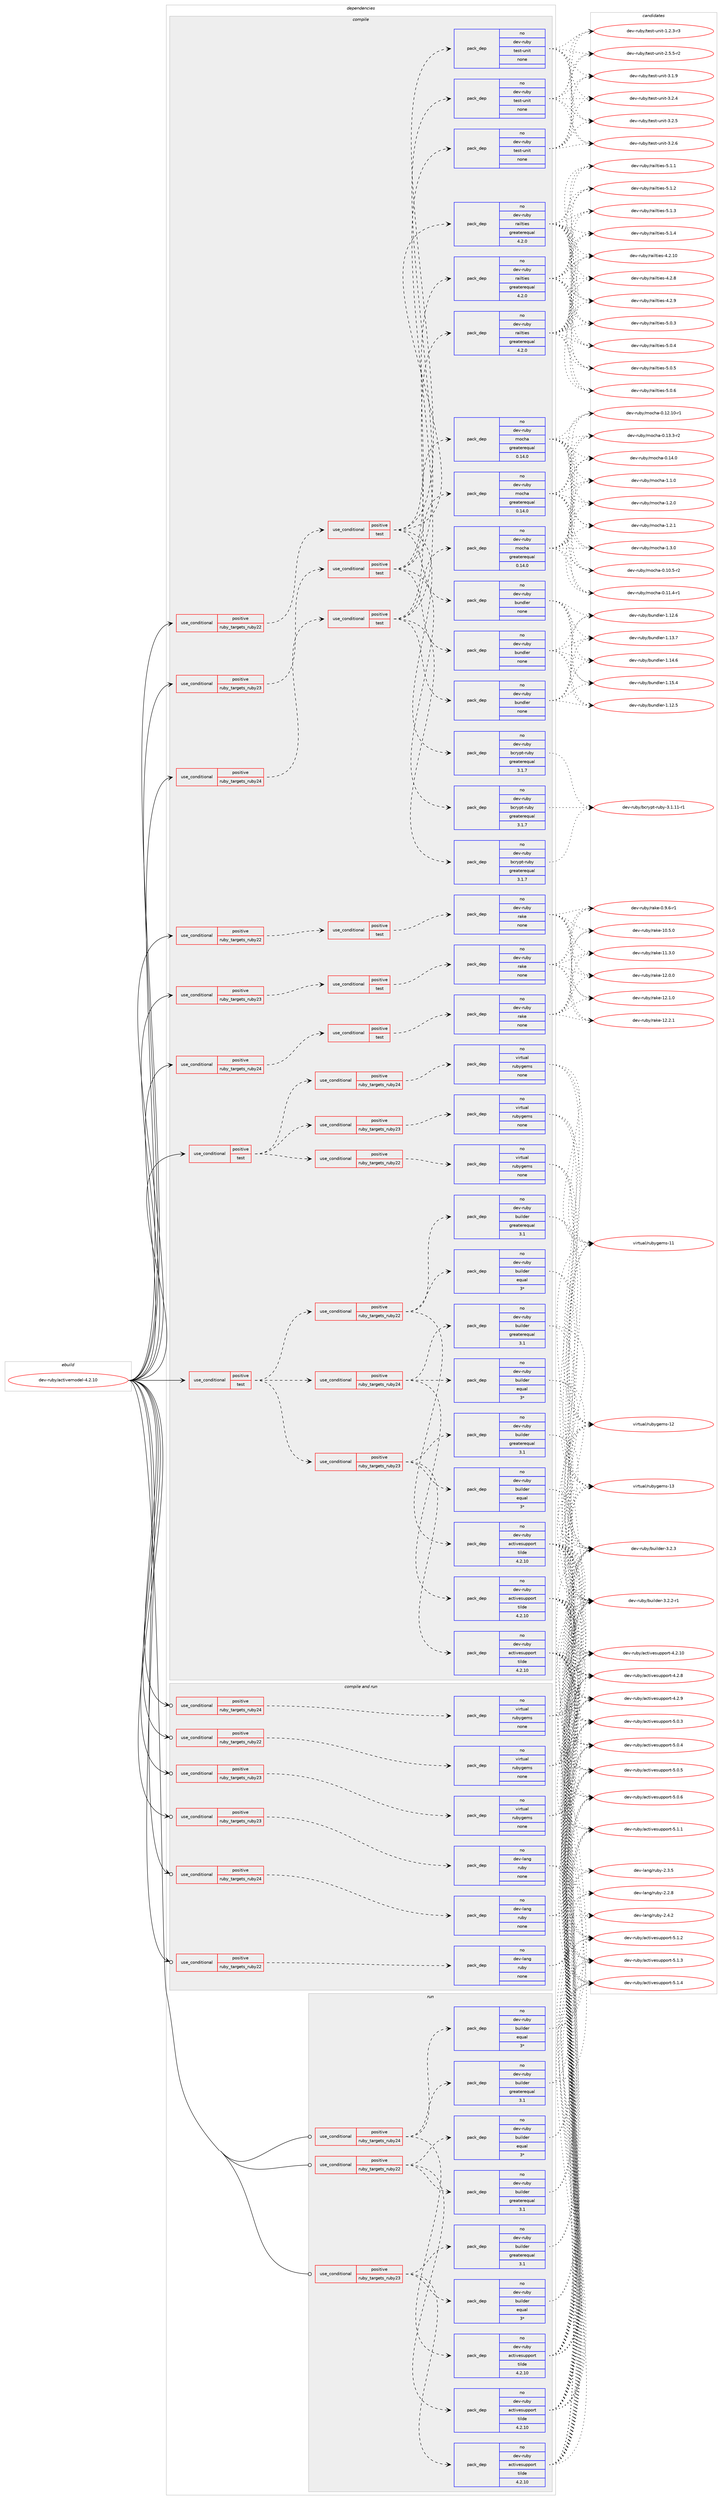 digraph prolog {

# *************
# Graph options
# *************

newrank=true;
concentrate=true;
compound=true;
graph [rankdir=LR,fontname=Helvetica,fontsize=10,ranksep=1.5];#, ranksep=2.5, nodesep=0.2];
edge  [arrowhead=vee];
node  [fontname=Helvetica,fontsize=10];

# **********
# The ebuild
# **********

subgraph cluster_leftcol {
color=gray;
rank=same;
label=<<i>ebuild</i>>;
id [label="dev-ruby/activemodel-4.2.10", color=red, width=4, href="../dev-ruby/activemodel-4.2.10.svg"];
}

# ****************
# The dependencies
# ****************

subgraph cluster_midcol {
color=gray;
label=<<i>dependencies</i>>;
subgraph cluster_compile {
fillcolor="#eeeeee";
style=filled;
label=<<i>compile</i>>;
subgraph cond49722 {
dependency223823 [label=<<TABLE BORDER="0" CELLBORDER="1" CELLSPACING="0" CELLPADDING="4"><TR><TD ROWSPAN="3" CELLPADDING="10">use_conditional</TD></TR><TR><TD>positive</TD></TR><TR><TD>ruby_targets_ruby22</TD></TR></TABLE>>, shape=none, color=red];
subgraph cond49723 {
dependency223824 [label=<<TABLE BORDER="0" CELLBORDER="1" CELLSPACING="0" CELLPADDING="4"><TR><TD ROWSPAN="3" CELLPADDING="10">use_conditional</TD></TR><TR><TD>positive</TD></TR><TR><TD>test</TD></TR></TABLE>>, shape=none, color=red];
subgraph pack170103 {
dependency223825 [label=<<TABLE BORDER="0" CELLBORDER="1" CELLSPACING="0" CELLPADDING="4" WIDTH="220"><TR><TD ROWSPAN="6" CELLPADDING="30">pack_dep</TD></TR><TR><TD WIDTH="110">no</TD></TR><TR><TD>dev-ruby</TD></TR><TR><TD>bundler</TD></TR><TR><TD>none</TD></TR><TR><TD></TD></TR></TABLE>>, shape=none, color=blue];
}
dependency223824:e -> dependency223825:w [weight=20,style="dashed",arrowhead="vee"];
subgraph pack170104 {
dependency223826 [label=<<TABLE BORDER="0" CELLBORDER="1" CELLSPACING="0" CELLPADDING="4" WIDTH="220"><TR><TD ROWSPAN="6" CELLPADDING="30">pack_dep</TD></TR><TR><TD WIDTH="110">no</TD></TR><TR><TD>dev-ruby</TD></TR><TR><TD>railties</TD></TR><TR><TD>greaterequal</TD></TR><TR><TD>4.2.0</TD></TR></TABLE>>, shape=none, color=blue];
}
dependency223824:e -> dependency223826:w [weight=20,style="dashed",arrowhead="vee"];
subgraph pack170105 {
dependency223827 [label=<<TABLE BORDER="0" CELLBORDER="1" CELLSPACING="0" CELLPADDING="4" WIDTH="220"><TR><TD ROWSPAN="6" CELLPADDING="30">pack_dep</TD></TR><TR><TD WIDTH="110">no</TD></TR><TR><TD>dev-ruby</TD></TR><TR><TD>test-unit</TD></TR><TR><TD>none</TD></TR><TR><TD></TD></TR></TABLE>>, shape=none, color=blue];
}
dependency223824:e -> dependency223827:w [weight=20,style="dashed",arrowhead="vee"];
subgraph pack170106 {
dependency223828 [label=<<TABLE BORDER="0" CELLBORDER="1" CELLSPACING="0" CELLPADDING="4" WIDTH="220"><TR><TD ROWSPAN="6" CELLPADDING="30">pack_dep</TD></TR><TR><TD WIDTH="110">no</TD></TR><TR><TD>dev-ruby</TD></TR><TR><TD>mocha</TD></TR><TR><TD>greaterequal</TD></TR><TR><TD>0.14.0</TD></TR></TABLE>>, shape=none, color=blue];
}
dependency223824:e -> dependency223828:w [weight=20,style="dashed",arrowhead="vee"];
subgraph pack170107 {
dependency223829 [label=<<TABLE BORDER="0" CELLBORDER="1" CELLSPACING="0" CELLPADDING="4" WIDTH="220"><TR><TD ROWSPAN="6" CELLPADDING="30">pack_dep</TD></TR><TR><TD WIDTH="110">no</TD></TR><TR><TD>dev-ruby</TD></TR><TR><TD>bcrypt-ruby</TD></TR><TR><TD>greaterequal</TD></TR><TR><TD>3.1.7</TD></TR></TABLE>>, shape=none, color=blue];
}
dependency223824:e -> dependency223829:w [weight=20,style="dashed",arrowhead="vee"];
}
dependency223823:e -> dependency223824:w [weight=20,style="dashed",arrowhead="vee"];
}
id:e -> dependency223823:w [weight=20,style="solid",arrowhead="vee"];
subgraph cond49724 {
dependency223830 [label=<<TABLE BORDER="0" CELLBORDER="1" CELLSPACING="0" CELLPADDING="4"><TR><TD ROWSPAN="3" CELLPADDING="10">use_conditional</TD></TR><TR><TD>positive</TD></TR><TR><TD>ruby_targets_ruby22</TD></TR></TABLE>>, shape=none, color=red];
subgraph cond49725 {
dependency223831 [label=<<TABLE BORDER="0" CELLBORDER="1" CELLSPACING="0" CELLPADDING="4"><TR><TD ROWSPAN="3" CELLPADDING="10">use_conditional</TD></TR><TR><TD>positive</TD></TR><TR><TD>test</TD></TR></TABLE>>, shape=none, color=red];
subgraph pack170108 {
dependency223832 [label=<<TABLE BORDER="0" CELLBORDER="1" CELLSPACING="0" CELLPADDING="4" WIDTH="220"><TR><TD ROWSPAN="6" CELLPADDING="30">pack_dep</TD></TR><TR><TD WIDTH="110">no</TD></TR><TR><TD>dev-ruby</TD></TR><TR><TD>rake</TD></TR><TR><TD>none</TD></TR><TR><TD></TD></TR></TABLE>>, shape=none, color=blue];
}
dependency223831:e -> dependency223832:w [weight=20,style="dashed",arrowhead="vee"];
}
dependency223830:e -> dependency223831:w [weight=20,style="dashed",arrowhead="vee"];
}
id:e -> dependency223830:w [weight=20,style="solid",arrowhead="vee"];
subgraph cond49726 {
dependency223833 [label=<<TABLE BORDER="0" CELLBORDER="1" CELLSPACING="0" CELLPADDING="4"><TR><TD ROWSPAN="3" CELLPADDING="10">use_conditional</TD></TR><TR><TD>positive</TD></TR><TR><TD>ruby_targets_ruby23</TD></TR></TABLE>>, shape=none, color=red];
subgraph cond49727 {
dependency223834 [label=<<TABLE BORDER="0" CELLBORDER="1" CELLSPACING="0" CELLPADDING="4"><TR><TD ROWSPAN="3" CELLPADDING="10">use_conditional</TD></TR><TR><TD>positive</TD></TR><TR><TD>test</TD></TR></TABLE>>, shape=none, color=red];
subgraph pack170109 {
dependency223835 [label=<<TABLE BORDER="0" CELLBORDER="1" CELLSPACING="0" CELLPADDING="4" WIDTH="220"><TR><TD ROWSPAN="6" CELLPADDING="30">pack_dep</TD></TR><TR><TD WIDTH="110">no</TD></TR><TR><TD>dev-ruby</TD></TR><TR><TD>bundler</TD></TR><TR><TD>none</TD></TR><TR><TD></TD></TR></TABLE>>, shape=none, color=blue];
}
dependency223834:e -> dependency223835:w [weight=20,style="dashed",arrowhead="vee"];
subgraph pack170110 {
dependency223836 [label=<<TABLE BORDER="0" CELLBORDER="1" CELLSPACING="0" CELLPADDING="4" WIDTH="220"><TR><TD ROWSPAN="6" CELLPADDING="30">pack_dep</TD></TR><TR><TD WIDTH="110">no</TD></TR><TR><TD>dev-ruby</TD></TR><TR><TD>railties</TD></TR><TR><TD>greaterequal</TD></TR><TR><TD>4.2.0</TD></TR></TABLE>>, shape=none, color=blue];
}
dependency223834:e -> dependency223836:w [weight=20,style="dashed",arrowhead="vee"];
subgraph pack170111 {
dependency223837 [label=<<TABLE BORDER="0" CELLBORDER="1" CELLSPACING="0" CELLPADDING="4" WIDTH="220"><TR><TD ROWSPAN="6" CELLPADDING="30">pack_dep</TD></TR><TR><TD WIDTH="110">no</TD></TR><TR><TD>dev-ruby</TD></TR><TR><TD>test-unit</TD></TR><TR><TD>none</TD></TR><TR><TD></TD></TR></TABLE>>, shape=none, color=blue];
}
dependency223834:e -> dependency223837:w [weight=20,style="dashed",arrowhead="vee"];
subgraph pack170112 {
dependency223838 [label=<<TABLE BORDER="0" CELLBORDER="1" CELLSPACING="0" CELLPADDING="4" WIDTH="220"><TR><TD ROWSPAN="6" CELLPADDING="30">pack_dep</TD></TR><TR><TD WIDTH="110">no</TD></TR><TR><TD>dev-ruby</TD></TR><TR><TD>mocha</TD></TR><TR><TD>greaterequal</TD></TR><TR><TD>0.14.0</TD></TR></TABLE>>, shape=none, color=blue];
}
dependency223834:e -> dependency223838:w [weight=20,style="dashed",arrowhead="vee"];
subgraph pack170113 {
dependency223839 [label=<<TABLE BORDER="0" CELLBORDER="1" CELLSPACING="0" CELLPADDING="4" WIDTH="220"><TR><TD ROWSPAN="6" CELLPADDING="30">pack_dep</TD></TR><TR><TD WIDTH="110">no</TD></TR><TR><TD>dev-ruby</TD></TR><TR><TD>bcrypt-ruby</TD></TR><TR><TD>greaterequal</TD></TR><TR><TD>3.1.7</TD></TR></TABLE>>, shape=none, color=blue];
}
dependency223834:e -> dependency223839:w [weight=20,style="dashed",arrowhead="vee"];
}
dependency223833:e -> dependency223834:w [weight=20,style="dashed",arrowhead="vee"];
}
id:e -> dependency223833:w [weight=20,style="solid",arrowhead="vee"];
subgraph cond49728 {
dependency223840 [label=<<TABLE BORDER="0" CELLBORDER="1" CELLSPACING="0" CELLPADDING="4"><TR><TD ROWSPAN="3" CELLPADDING="10">use_conditional</TD></TR><TR><TD>positive</TD></TR><TR><TD>ruby_targets_ruby23</TD></TR></TABLE>>, shape=none, color=red];
subgraph cond49729 {
dependency223841 [label=<<TABLE BORDER="0" CELLBORDER="1" CELLSPACING="0" CELLPADDING="4"><TR><TD ROWSPAN="3" CELLPADDING="10">use_conditional</TD></TR><TR><TD>positive</TD></TR><TR><TD>test</TD></TR></TABLE>>, shape=none, color=red];
subgraph pack170114 {
dependency223842 [label=<<TABLE BORDER="0" CELLBORDER="1" CELLSPACING="0" CELLPADDING="4" WIDTH="220"><TR><TD ROWSPAN="6" CELLPADDING="30">pack_dep</TD></TR><TR><TD WIDTH="110">no</TD></TR><TR><TD>dev-ruby</TD></TR><TR><TD>rake</TD></TR><TR><TD>none</TD></TR><TR><TD></TD></TR></TABLE>>, shape=none, color=blue];
}
dependency223841:e -> dependency223842:w [weight=20,style="dashed",arrowhead="vee"];
}
dependency223840:e -> dependency223841:w [weight=20,style="dashed",arrowhead="vee"];
}
id:e -> dependency223840:w [weight=20,style="solid",arrowhead="vee"];
subgraph cond49730 {
dependency223843 [label=<<TABLE BORDER="0" CELLBORDER="1" CELLSPACING="0" CELLPADDING="4"><TR><TD ROWSPAN="3" CELLPADDING="10">use_conditional</TD></TR><TR><TD>positive</TD></TR><TR><TD>ruby_targets_ruby24</TD></TR></TABLE>>, shape=none, color=red];
subgraph cond49731 {
dependency223844 [label=<<TABLE BORDER="0" CELLBORDER="1" CELLSPACING="0" CELLPADDING="4"><TR><TD ROWSPAN="3" CELLPADDING="10">use_conditional</TD></TR><TR><TD>positive</TD></TR><TR><TD>test</TD></TR></TABLE>>, shape=none, color=red];
subgraph pack170115 {
dependency223845 [label=<<TABLE BORDER="0" CELLBORDER="1" CELLSPACING="0" CELLPADDING="4" WIDTH="220"><TR><TD ROWSPAN="6" CELLPADDING="30">pack_dep</TD></TR><TR><TD WIDTH="110">no</TD></TR><TR><TD>dev-ruby</TD></TR><TR><TD>bundler</TD></TR><TR><TD>none</TD></TR><TR><TD></TD></TR></TABLE>>, shape=none, color=blue];
}
dependency223844:e -> dependency223845:w [weight=20,style="dashed",arrowhead="vee"];
subgraph pack170116 {
dependency223846 [label=<<TABLE BORDER="0" CELLBORDER="1" CELLSPACING="0" CELLPADDING="4" WIDTH="220"><TR><TD ROWSPAN="6" CELLPADDING="30">pack_dep</TD></TR><TR><TD WIDTH="110">no</TD></TR><TR><TD>dev-ruby</TD></TR><TR><TD>railties</TD></TR><TR><TD>greaterequal</TD></TR><TR><TD>4.2.0</TD></TR></TABLE>>, shape=none, color=blue];
}
dependency223844:e -> dependency223846:w [weight=20,style="dashed",arrowhead="vee"];
subgraph pack170117 {
dependency223847 [label=<<TABLE BORDER="0" CELLBORDER="1" CELLSPACING="0" CELLPADDING="4" WIDTH="220"><TR><TD ROWSPAN="6" CELLPADDING="30">pack_dep</TD></TR><TR><TD WIDTH="110">no</TD></TR><TR><TD>dev-ruby</TD></TR><TR><TD>test-unit</TD></TR><TR><TD>none</TD></TR><TR><TD></TD></TR></TABLE>>, shape=none, color=blue];
}
dependency223844:e -> dependency223847:w [weight=20,style="dashed",arrowhead="vee"];
subgraph pack170118 {
dependency223848 [label=<<TABLE BORDER="0" CELLBORDER="1" CELLSPACING="0" CELLPADDING="4" WIDTH="220"><TR><TD ROWSPAN="6" CELLPADDING="30">pack_dep</TD></TR><TR><TD WIDTH="110">no</TD></TR><TR><TD>dev-ruby</TD></TR><TR><TD>mocha</TD></TR><TR><TD>greaterequal</TD></TR><TR><TD>0.14.0</TD></TR></TABLE>>, shape=none, color=blue];
}
dependency223844:e -> dependency223848:w [weight=20,style="dashed",arrowhead="vee"];
subgraph pack170119 {
dependency223849 [label=<<TABLE BORDER="0" CELLBORDER="1" CELLSPACING="0" CELLPADDING="4" WIDTH="220"><TR><TD ROWSPAN="6" CELLPADDING="30">pack_dep</TD></TR><TR><TD WIDTH="110">no</TD></TR><TR><TD>dev-ruby</TD></TR><TR><TD>bcrypt-ruby</TD></TR><TR><TD>greaterequal</TD></TR><TR><TD>3.1.7</TD></TR></TABLE>>, shape=none, color=blue];
}
dependency223844:e -> dependency223849:w [weight=20,style="dashed",arrowhead="vee"];
}
dependency223843:e -> dependency223844:w [weight=20,style="dashed",arrowhead="vee"];
}
id:e -> dependency223843:w [weight=20,style="solid",arrowhead="vee"];
subgraph cond49732 {
dependency223850 [label=<<TABLE BORDER="0" CELLBORDER="1" CELLSPACING="0" CELLPADDING="4"><TR><TD ROWSPAN="3" CELLPADDING="10">use_conditional</TD></TR><TR><TD>positive</TD></TR><TR><TD>ruby_targets_ruby24</TD></TR></TABLE>>, shape=none, color=red];
subgraph cond49733 {
dependency223851 [label=<<TABLE BORDER="0" CELLBORDER="1" CELLSPACING="0" CELLPADDING="4"><TR><TD ROWSPAN="3" CELLPADDING="10">use_conditional</TD></TR><TR><TD>positive</TD></TR><TR><TD>test</TD></TR></TABLE>>, shape=none, color=red];
subgraph pack170120 {
dependency223852 [label=<<TABLE BORDER="0" CELLBORDER="1" CELLSPACING="0" CELLPADDING="4" WIDTH="220"><TR><TD ROWSPAN="6" CELLPADDING="30">pack_dep</TD></TR><TR><TD WIDTH="110">no</TD></TR><TR><TD>dev-ruby</TD></TR><TR><TD>rake</TD></TR><TR><TD>none</TD></TR><TR><TD></TD></TR></TABLE>>, shape=none, color=blue];
}
dependency223851:e -> dependency223852:w [weight=20,style="dashed",arrowhead="vee"];
}
dependency223850:e -> dependency223851:w [weight=20,style="dashed",arrowhead="vee"];
}
id:e -> dependency223850:w [weight=20,style="solid",arrowhead="vee"];
subgraph cond49734 {
dependency223853 [label=<<TABLE BORDER="0" CELLBORDER="1" CELLSPACING="0" CELLPADDING="4"><TR><TD ROWSPAN="3" CELLPADDING="10">use_conditional</TD></TR><TR><TD>positive</TD></TR><TR><TD>test</TD></TR></TABLE>>, shape=none, color=red];
subgraph cond49735 {
dependency223854 [label=<<TABLE BORDER="0" CELLBORDER="1" CELLSPACING="0" CELLPADDING="4"><TR><TD ROWSPAN="3" CELLPADDING="10">use_conditional</TD></TR><TR><TD>positive</TD></TR><TR><TD>ruby_targets_ruby22</TD></TR></TABLE>>, shape=none, color=red];
subgraph pack170121 {
dependency223855 [label=<<TABLE BORDER="0" CELLBORDER="1" CELLSPACING="0" CELLPADDING="4" WIDTH="220"><TR><TD ROWSPAN="6" CELLPADDING="30">pack_dep</TD></TR><TR><TD WIDTH="110">no</TD></TR><TR><TD>dev-ruby</TD></TR><TR><TD>activesupport</TD></TR><TR><TD>tilde</TD></TR><TR><TD>4.2.10</TD></TR></TABLE>>, shape=none, color=blue];
}
dependency223854:e -> dependency223855:w [weight=20,style="dashed",arrowhead="vee"];
subgraph pack170122 {
dependency223856 [label=<<TABLE BORDER="0" CELLBORDER="1" CELLSPACING="0" CELLPADDING="4" WIDTH="220"><TR><TD ROWSPAN="6" CELLPADDING="30">pack_dep</TD></TR><TR><TD WIDTH="110">no</TD></TR><TR><TD>dev-ruby</TD></TR><TR><TD>builder</TD></TR><TR><TD>greaterequal</TD></TR><TR><TD>3.1</TD></TR></TABLE>>, shape=none, color=blue];
}
dependency223854:e -> dependency223856:w [weight=20,style="dashed",arrowhead="vee"];
subgraph pack170123 {
dependency223857 [label=<<TABLE BORDER="0" CELLBORDER="1" CELLSPACING="0" CELLPADDING="4" WIDTH="220"><TR><TD ROWSPAN="6" CELLPADDING="30">pack_dep</TD></TR><TR><TD WIDTH="110">no</TD></TR><TR><TD>dev-ruby</TD></TR><TR><TD>builder</TD></TR><TR><TD>equal</TD></TR><TR><TD>3*</TD></TR></TABLE>>, shape=none, color=blue];
}
dependency223854:e -> dependency223857:w [weight=20,style="dashed",arrowhead="vee"];
}
dependency223853:e -> dependency223854:w [weight=20,style="dashed",arrowhead="vee"];
subgraph cond49736 {
dependency223858 [label=<<TABLE BORDER="0" CELLBORDER="1" CELLSPACING="0" CELLPADDING="4"><TR><TD ROWSPAN="3" CELLPADDING="10">use_conditional</TD></TR><TR><TD>positive</TD></TR><TR><TD>ruby_targets_ruby23</TD></TR></TABLE>>, shape=none, color=red];
subgraph pack170124 {
dependency223859 [label=<<TABLE BORDER="0" CELLBORDER="1" CELLSPACING="0" CELLPADDING="4" WIDTH="220"><TR><TD ROWSPAN="6" CELLPADDING="30">pack_dep</TD></TR><TR><TD WIDTH="110">no</TD></TR><TR><TD>dev-ruby</TD></TR><TR><TD>activesupport</TD></TR><TR><TD>tilde</TD></TR><TR><TD>4.2.10</TD></TR></TABLE>>, shape=none, color=blue];
}
dependency223858:e -> dependency223859:w [weight=20,style="dashed",arrowhead="vee"];
subgraph pack170125 {
dependency223860 [label=<<TABLE BORDER="0" CELLBORDER="1" CELLSPACING="0" CELLPADDING="4" WIDTH="220"><TR><TD ROWSPAN="6" CELLPADDING="30">pack_dep</TD></TR><TR><TD WIDTH="110">no</TD></TR><TR><TD>dev-ruby</TD></TR><TR><TD>builder</TD></TR><TR><TD>greaterequal</TD></TR><TR><TD>3.1</TD></TR></TABLE>>, shape=none, color=blue];
}
dependency223858:e -> dependency223860:w [weight=20,style="dashed",arrowhead="vee"];
subgraph pack170126 {
dependency223861 [label=<<TABLE BORDER="0" CELLBORDER="1" CELLSPACING="0" CELLPADDING="4" WIDTH="220"><TR><TD ROWSPAN="6" CELLPADDING="30">pack_dep</TD></TR><TR><TD WIDTH="110">no</TD></TR><TR><TD>dev-ruby</TD></TR><TR><TD>builder</TD></TR><TR><TD>equal</TD></TR><TR><TD>3*</TD></TR></TABLE>>, shape=none, color=blue];
}
dependency223858:e -> dependency223861:w [weight=20,style="dashed",arrowhead="vee"];
}
dependency223853:e -> dependency223858:w [weight=20,style="dashed",arrowhead="vee"];
subgraph cond49737 {
dependency223862 [label=<<TABLE BORDER="0" CELLBORDER="1" CELLSPACING="0" CELLPADDING="4"><TR><TD ROWSPAN="3" CELLPADDING="10">use_conditional</TD></TR><TR><TD>positive</TD></TR><TR><TD>ruby_targets_ruby24</TD></TR></TABLE>>, shape=none, color=red];
subgraph pack170127 {
dependency223863 [label=<<TABLE BORDER="0" CELLBORDER="1" CELLSPACING="0" CELLPADDING="4" WIDTH="220"><TR><TD ROWSPAN="6" CELLPADDING="30">pack_dep</TD></TR><TR><TD WIDTH="110">no</TD></TR><TR><TD>dev-ruby</TD></TR><TR><TD>activesupport</TD></TR><TR><TD>tilde</TD></TR><TR><TD>4.2.10</TD></TR></TABLE>>, shape=none, color=blue];
}
dependency223862:e -> dependency223863:w [weight=20,style="dashed",arrowhead="vee"];
subgraph pack170128 {
dependency223864 [label=<<TABLE BORDER="0" CELLBORDER="1" CELLSPACING="0" CELLPADDING="4" WIDTH="220"><TR><TD ROWSPAN="6" CELLPADDING="30">pack_dep</TD></TR><TR><TD WIDTH="110">no</TD></TR><TR><TD>dev-ruby</TD></TR><TR><TD>builder</TD></TR><TR><TD>greaterequal</TD></TR><TR><TD>3.1</TD></TR></TABLE>>, shape=none, color=blue];
}
dependency223862:e -> dependency223864:w [weight=20,style="dashed",arrowhead="vee"];
subgraph pack170129 {
dependency223865 [label=<<TABLE BORDER="0" CELLBORDER="1" CELLSPACING="0" CELLPADDING="4" WIDTH="220"><TR><TD ROWSPAN="6" CELLPADDING="30">pack_dep</TD></TR><TR><TD WIDTH="110">no</TD></TR><TR><TD>dev-ruby</TD></TR><TR><TD>builder</TD></TR><TR><TD>equal</TD></TR><TR><TD>3*</TD></TR></TABLE>>, shape=none, color=blue];
}
dependency223862:e -> dependency223865:w [weight=20,style="dashed",arrowhead="vee"];
}
dependency223853:e -> dependency223862:w [weight=20,style="dashed",arrowhead="vee"];
}
id:e -> dependency223853:w [weight=20,style="solid",arrowhead="vee"];
subgraph cond49738 {
dependency223866 [label=<<TABLE BORDER="0" CELLBORDER="1" CELLSPACING="0" CELLPADDING="4"><TR><TD ROWSPAN="3" CELLPADDING="10">use_conditional</TD></TR><TR><TD>positive</TD></TR><TR><TD>test</TD></TR></TABLE>>, shape=none, color=red];
subgraph cond49739 {
dependency223867 [label=<<TABLE BORDER="0" CELLBORDER="1" CELLSPACING="0" CELLPADDING="4"><TR><TD ROWSPAN="3" CELLPADDING="10">use_conditional</TD></TR><TR><TD>positive</TD></TR><TR><TD>ruby_targets_ruby22</TD></TR></TABLE>>, shape=none, color=red];
subgraph pack170130 {
dependency223868 [label=<<TABLE BORDER="0" CELLBORDER="1" CELLSPACING="0" CELLPADDING="4" WIDTH="220"><TR><TD ROWSPAN="6" CELLPADDING="30">pack_dep</TD></TR><TR><TD WIDTH="110">no</TD></TR><TR><TD>virtual</TD></TR><TR><TD>rubygems</TD></TR><TR><TD>none</TD></TR><TR><TD></TD></TR></TABLE>>, shape=none, color=blue];
}
dependency223867:e -> dependency223868:w [weight=20,style="dashed",arrowhead="vee"];
}
dependency223866:e -> dependency223867:w [weight=20,style="dashed",arrowhead="vee"];
subgraph cond49740 {
dependency223869 [label=<<TABLE BORDER="0" CELLBORDER="1" CELLSPACING="0" CELLPADDING="4"><TR><TD ROWSPAN="3" CELLPADDING="10">use_conditional</TD></TR><TR><TD>positive</TD></TR><TR><TD>ruby_targets_ruby23</TD></TR></TABLE>>, shape=none, color=red];
subgraph pack170131 {
dependency223870 [label=<<TABLE BORDER="0" CELLBORDER="1" CELLSPACING="0" CELLPADDING="4" WIDTH="220"><TR><TD ROWSPAN="6" CELLPADDING="30">pack_dep</TD></TR><TR><TD WIDTH="110">no</TD></TR><TR><TD>virtual</TD></TR><TR><TD>rubygems</TD></TR><TR><TD>none</TD></TR><TR><TD></TD></TR></TABLE>>, shape=none, color=blue];
}
dependency223869:e -> dependency223870:w [weight=20,style="dashed",arrowhead="vee"];
}
dependency223866:e -> dependency223869:w [weight=20,style="dashed",arrowhead="vee"];
subgraph cond49741 {
dependency223871 [label=<<TABLE BORDER="0" CELLBORDER="1" CELLSPACING="0" CELLPADDING="4"><TR><TD ROWSPAN="3" CELLPADDING="10">use_conditional</TD></TR><TR><TD>positive</TD></TR><TR><TD>ruby_targets_ruby24</TD></TR></TABLE>>, shape=none, color=red];
subgraph pack170132 {
dependency223872 [label=<<TABLE BORDER="0" CELLBORDER="1" CELLSPACING="0" CELLPADDING="4" WIDTH="220"><TR><TD ROWSPAN="6" CELLPADDING="30">pack_dep</TD></TR><TR><TD WIDTH="110">no</TD></TR><TR><TD>virtual</TD></TR><TR><TD>rubygems</TD></TR><TR><TD>none</TD></TR><TR><TD></TD></TR></TABLE>>, shape=none, color=blue];
}
dependency223871:e -> dependency223872:w [weight=20,style="dashed",arrowhead="vee"];
}
dependency223866:e -> dependency223871:w [weight=20,style="dashed",arrowhead="vee"];
}
id:e -> dependency223866:w [weight=20,style="solid",arrowhead="vee"];
}
subgraph cluster_compileandrun {
fillcolor="#eeeeee";
style=filled;
label=<<i>compile and run</i>>;
subgraph cond49742 {
dependency223873 [label=<<TABLE BORDER="0" CELLBORDER="1" CELLSPACING="0" CELLPADDING="4"><TR><TD ROWSPAN="3" CELLPADDING="10">use_conditional</TD></TR><TR><TD>positive</TD></TR><TR><TD>ruby_targets_ruby22</TD></TR></TABLE>>, shape=none, color=red];
subgraph pack170133 {
dependency223874 [label=<<TABLE BORDER="0" CELLBORDER="1" CELLSPACING="0" CELLPADDING="4" WIDTH="220"><TR><TD ROWSPAN="6" CELLPADDING="30">pack_dep</TD></TR><TR><TD WIDTH="110">no</TD></TR><TR><TD>dev-lang</TD></TR><TR><TD>ruby</TD></TR><TR><TD>none</TD></TR><TR><TD></TD></TR></TABLE>>, shape=none, color=blue];
}
dependency223873:e -> dependency223874:w [weight=20,style="dashed",arrowhead="vee"];
}
id:e -> dependency223873:w [weight=20,style="solid",arrowhead="odotvee"];
subgraph cond49743 {
dependency223875 [label=<<TABLE BORDER="0" CELLBORDER="1" CELLSPACING="0" CELLPADDING="4"><TR><TD ROWSPAN="3" CELLPADDING="10">use_conditional</TD></TR><TR><TD>positive</TD></TR><TR><TD>ruby_targets_ruby22</TD></TR></TABLE>>, shape=none, color=red];
subgraph pack170134 {
dependency223876 [label=<<TABLE BORDER="0" CELLBORDER="1" CELLSPACING="0" CELLPADDING="4" WIDTH="220"><TR><TD ROWSPAN="6" CELLPADDING="30">pack_dep</TD></TR><TR><TD WIDTH="110">no</TD></TR><TR><TD>virtual</TD></TR><TR><TD>rubygems</TD></TR><TR><TD>none</TD></TR><TR><TD></TD></TR></TABLE>>, shape=none, color=blue];
}
dependency223875:e -> dependency223876:w [weight=20,style="dashed",arrowhead="vee"];
}
id:e -> dependency223875:w [weight=20,style="solid",arrowhead="odotvee"];
subgraph cond49744 {
dependency223877 [label=<<TABLE BORDER="0" CELLBORDER="1" CELLSPACING="0" CELLPADDING="4"><TR><TD ROWSPAN="3" CELLPADDING="10">use_conditional</TD></TR><TR><TD>positive</TD></TR><TR><TD>ruby_targets_ruby23</TD></TR></TABLE>>, shape=none, color=red];
subgraph pack170135 {
dependency223878 [label=<<TABLE BORDER="0" CELLBORDER="1" CELLSPACING="0" CELLPADDING="4" WIDTH="220"><TR><TD ROWSPAN="6" CELLPADDING="30">pack_dep</TD></TR><TR><TD WIDTH="110">no</TD></TR><TR><TD>dev-lang</TD></TR><TR><TD>ruby</TD></TR><TR><TD>none</TD></TR><TR><TD></TD></TR></TABLE>>, shape=none, color=blue];
}
dependency223877:e -> dependency223878:w [weight=20,style="dashed",arrowhead="vee"];
}
id:e -> dependency223877:w [weight=20,style="solid",arrowhead="odotvee"];
subgraph cond49745 {
dependency223879 [label=<<TABLE BORDER="0" CELLBORDER="1" CELLSPACING="0" CELLPADDING="4"><TR><TD ROWSPAN="3" CELLPADDING="10">use_conditional</TD></TR><TR><TD>positive</TD></TR><TR><TD>ruby_targets_ruby23</TD></TR></TABLE>>, shape=none, color=red];
subgraph pack170136 {
dependency223880 [label=<<TABLE BORDER="0" CELLBORDER="1" CELLSPACING="0" CELLPADDING="4" WIDTH="220"><TR><TD ROWSPAN="6" CELLPADDING="30">pack_dep</TD></TR><TR><TD WIDTH="110">no</TD></TR><TR><TD>virtual</TD></TR><TR><TD>rubygems</TD></TR><TR><TD>none</TD></TR><TR><TD></TD></TR></TABLE>>, shape=none, color=blue];
}
dependency223879:e -> dependency223880:w [weight=20,style="dashed",arrowhead="vee"];
}
id:e -> dependency223879:w [weight=20,style="solid",arrowhead="odotvee"];
subgraph cond49746 {
dependency223881 [label=<<TABLE BORDER="0" CELLBORDER="1" CELLSPACING="0" CELLPADDING="4"><TR><TD ROWSPAN="3" CELLPADDING="10">use_conditional</TD></TR><TR><TD>positive</TD></TR><TR><TD>ruby_targets_ruby24</TD></TR></TABLE>>, shape=none, color=red];
subgraph pack170137 {
dependency223882 [label=<<TABLE BORDER="0" CELLBORDER="1" CELLSPACING="0" CELLPADDING="4" WIDTH="220"><TR><TD ROWSPAN="6" CELLPADDING="30">pack_dep</TD></TR><TR><TD WIDTH="110">no</TD></TR><TR><TD>dev-lang</TD></TR><TR><TD>ruby</TD></TR><TR><TD>none</TD></TR><TR><TD></TD></TR></TABLE>>, shape=none, color=blue];
}
dependency223881:e -> dependency223882:w [weight=20,style="dashed",arrowhead="vee"];
}
id:e -> dependency223881:w [weight=20,style="solid",arrowhead="odotvee"];
subgraph cond49747 {
dependency223883 [label=<<TABLE BORDER="0" CELLBORDER="1" CELLSPACING="0" CELLPADDING="4"><TR><TD ROWSPAN="3" CELLPADDING="10">use_conditional</TD></TR><TR><TD>positive</TD></TR><TR><TD>ruby_targets_ruby24</TD></TR></TABLE>>, shape=none, color=red];
subgraph pack170138 {
dependency223884 [label=<<TABLE BORDER="0" CELLBORDER="1" CELLSPACING="0" CELLPADDING="4" WIDTH="220"><TR><TD ROWSPAN="6" CELLPADDING="30">pack_dep</TD></TR><TR><TD WIDTH="110">no</TD></TR><TR><TD>virtual</TD></TR><TR><TD>rubygems</TD></TR><TR><TD>none</TD></TR><TR><TD></TD></TR></TABLE>>, shape=none, color=blue];
}
dependency223883:e -> dependency223884:w [weight=20,style="dashed",arrowhead="vee"];
}
id:e -> dependency223883:w [weight=20,style="solid",arrowhead="odotvee"];
}
subgraph cluster_run {
fillcolor="#eeeeee";
style=filled;
label=<<i>run</i>>;
subgraph cond49748 {
dependency223885 [label=<<TABLE BORDER="0" CELLBORDER="1" CELLSPACING="0" CELLPADDING="4"><TR><TD ROWSPAN="3" CELLPADDING="10">use_conditional</TD></TR><TR><TD>positive</TD></TR><TR><TD>ruby_targets_ruby22</TD></TR></TABLE>>, shape=none, color=red];
subgraph pack170139 {
dependency223886 [label=<<TABLE BORDER="0" CELLBORDER="1" CELLSPACING="0" CELLPADDING="4" WIDTH="220"><TR><TD ROWSPAN="6" CELLPADDING="30">pack_dep</TD></TR><TR><TD WIDTH="110">no</TD></TR><TR><TD>dev-ruby</TD></TR><TR><TD>activesupport</TD></TR><TR><TD>tilde</TD></TR><TR><TD>4.2.10</TD></TR></TABLE>>, shape=none, color=blue];
}
dependency223885:e -> dependency223886:w [weight=20,style="dashed",arrowhead="vee"];
subgraph pack170140 {
dependency223887 [label=<<TABLE BORDER="0" CELLBORDER="1" CELLSPACING="0" CELLPADDING="4" WIDTH="220"><TR><TD ROWSPAN="6" CELLPADDING="30">pack_dep</TD></TR><TR><TD WIDTH="110">no</TD></TR><TR><TD>dev-ruby</TD></TR><TR><TD>builder</TD></TR><TR><TD>greaterequal</TD></TR><TR><TD>3.1</TD></TR></TABLE>>, shape=none, color=blue];
}
dependency223885:e -> dependency223887:w [weight=20,style="dashed",arrowhead="vee"];
subgraph pack170141 {
dependency223888 [label=<<TABLE BORDER="0" CELLBORDER="1" CELLSPACING="0" CELLPADDING="4" WIDTH="220"><TR><TD ROWSPAN="6" CELLPADDING="30">pack_dep</TD></TR><TR><TD WIDTH="110">no</TD></TR><TR><TD>dev-ruby</TD></TR><TR><TD>builder</TD></TR><TR><TD>equal</TD></TR><TR><TD>3*</TD></TR></TABLE>>, shape=none, color=blue];
}
dependency223885:e -> dependency223888:w [weight=20,style="dashed",arrowhead="vee"];
}
id:e -> dependency223885:w [weight=20,style="solid",arrowhead="odot"];
subgraph cond49749 {
dependency223889 [label=<<TABLE BORDER="0" CELLBORDER="1" CELLSPACING="0" CELLPADDING="4"><TR><TD ROWSPAN="3" CELLPADDING="10">use_conditional</TD></TR><TR><TD>positive</TD></TR><TR><TD>ruby_targets_ruby23</TD></TR></TABLE>>, shape=none, color=red];
subgraph pack170142 {
dependency223890 [label=<<TABLE BORDER="0" CELLBORDER="1" CELLSPACING="0" CELLPADDING="4" WIDTH="220"><TR><TD ROWSPAN="6" CELLPADDING="30">pack_dep</TD></TR><TR><TD WIDTH="110">no</TD></TR><TR><TD>dev-ruby</TD></TR><TR><TD>activesupport</TD></TR><TR><TD>tilde</TD></TR><TR><TD>4.2.10</TD></TR></TABLE>>, shape=none, color=blue];
}
dependency223889:e -> dependency223890:w [weight=20,style="dashed",arrowhead="vee"];
subgraph pack170143 {
dependency223891 [label=<<TABLE BORDER="0" CELLBORDER="1" CELLSPACING="0" CELLPADDING="4" WIDTH="220"><TR><TD ROWSPAN="6" CELLPADDING="30">pack_dep</TD></TR><TR><TD WIDTH="110">no</TD></TR><TR><TD>dev-ruby</TD></TR><TR><TD>builder</TD></TR><TR><TD>greaterequal</TD></TR><TR><TD>3.1</TD></TR></TABLE>>, shape=none, color=blue];
}
dependency223889:e -> dependency223891:w [weight=20,style="dashed",arrowhead="vee"];
subgraph pack170144 {
dependency223892 [label=<<TABLE BORDER="0" CELLBORDER="1" CELLSPACING="0" CELLPADDING="4" WIDTH="220"><TR><TD ROWSPAN="6" CELLPADDING="30">pack_dep</TD></TR><TR><TD WIDTH="110">no</TD></TR><TR><TD>dev-ruby</TD></TR><TR><TD>builder</TD></TR><TR><TD>equal</TD></TR><TR><TD>3*</TD></TR></TABLE>>, shape=none, color=blue];
}
dependency223889:e -> dependency223892:w [weight=20,style="dashed",arrowhead="vee"];
}
id:e -> dependency223889:w [weight=20,style="solid",arrowhead="odot"];
subgraph cond49750 {
dependency223893 [label=<<TABLE BORDER="0" CELLBORDER="1" CELLSPACING="0" CELLPADDING="4"><TR><TD ROWSPAN="3" CELLPADDING="10">use_conditional</TD></TR><TR><TD>positive</TD></TR><TR><TD>ruby_targets_ruby24</TD></TR></TABLE>>, shape=none, color=red];
subgraph pack170145 {
dependency223894 [label=<<TABLE BORDER="0" CELLBORDER="1" CELLSPACING="0" CELLPADDING="4" WIDTH="220"><TR><TD ROWSPAN="6" CELLPADDING="30">pack_dep</TD></TR><TR><TD WIDTH="110">no</TD></TR><TR><TD>dev-ruby</TD></TR><TR><TD>activesupport</TD></TR><TR><TD>tilde</TD></TR><TR><TD>4.2.10</TD></TR></TABLE>>, shape=none, color=blue];
}
dependency223893:e -> dependency223894:w [weight=20,style="dashed",arrowhead="vee"];
subgraph pack170146 {
dependency223895 [label=<<TABLE BORDER="0" CELLBORDER="1" CELLSPACING="0" CELLPADDING="4" WIDTH="220"><TR><TD ROWSPAN="6" CELLPADDING="30">pack_dep</TD></TR><TR><TD WIDTH="110">no</TD></TR><TR><TD>dev-ruby</TD></TR><TR><TD>builder</TD></TR><TR><TD>greaterequal</TD></TR><TR><TD>3.1</TD></TR></TABLE>>, shape=none, color=blue];
}
dependency223893:e -> dependency223895:w [weight=20,style="dashed",arrowhead="vee"];
subgraph pack170147 {
dependency223896 [label=<<TABLE BORDER="0" CELLBORDER="1" CELLSPACING="0" CELLPADDING="4" WIDTH="220"><TR><TD ROWSPAN="6" CELLPADDING="30">pack_dep</TD></TR><TR><TD WIDTH="110">no</TD></TR><TR><TD>dev-ruby</TD></TR><TR><TD>builder</TD></TR><TR><TD>equal</TD></TR><TR><TD>3*</TD></TR></TABLE>>, shape=none, color=blue];
}
dependency223893:e -> dependency223896:w [weight=20,style="dashed",arrowhead="vee"];
}
id:e -> dependency223893:w [weight=20,style="solid",arrowhead="odot"];
}
}

# **************
# The candidates
# **************

subgraph cluster_choices {
rank=same;
color=gray;
label=<<i>candidates</i>>;

subgraph choice170103 {
color=black;
nodesep=1;
choice1001011184511411798121479811711010010810111445494649504653 [label="dev-ruby/bundler-1.12.5", color=red, width=4,href="../dev-ruby/bundler-1.12.5.svg"];
choice1001011184511411798121479811711010010810111445494649504654 [label="dev-ruby/bundler-1.12.6", color=red, width=4,href="../dev-ruby/bundler-1.12.6.svg"];
choice1001011184511411798121479811711010010810111445494649514655 [label="dev-ruby/bundler-1.13.7", color=red, width=4,href="../dev-ruby/bundler-1.13.7.svg"];
choice1001011184511411798121479811711010010810111445494649524654 [label="dev-ruby/bundler-1.14.6", color=red, width=4,href="../dev-ruby/bundler-1.14.6.svg"];
choice1001011184511411798121479811711010010810111445494649534652 [label="dev-ruby/bundler-1.15.4", color=red, width=4,href="../dev-ruby/bundler-1.15.4.svg"];
dependency223825:e -> choice1001011184511411798121479811711010010810111445494649504653:w [style=dotted,weight="100"];
dependency223825:e -> choice1001011184511411798121479811711010010810111445494649504654:w [style=dotted,weight="100"];
dependency223825:e -> choice1001011184511411798121479811711010010810111445494649514655:w [style=dotted,weight="100"];
dependency223825:e -> choice1001011184511411798121479811711010010810111445494649524654:w [style=dotted,weight="100"];
dependency223825:e -> choice1001011184511411798121479811711010010810111445494649534652:w [style=dotted,weight="100"];
}
subgraph choice170104 {
color=black;
nodesep=1;
choice1001011184511411798121471149710510811610510111545524650464948 [label="dev-ruby/railties-4.2.10", color=red, width=4,href="../dev-ruby/railties-4.2.10.svg"];
choice10010111845114117981214711497105108116105101115455246504656 [label="dev-ruby/railties-4.2.8", color=red, width=4,href="../dev-ruby/railties-4.2.8.svg"];
choice10010111845114117981214711497105108116105101115455246504657 [label="dev-ruby/railties-4.2.9", color=red, width=4,href="../dev-ruby/railties-4.2.9.svg"];
choice10010111845114117981214711497105108116105101115455346484651 [label="dev-ruby/railties-5.0.3", color=red, width=4,href="../dev-ruby/railties-5.0.3.svg"];
choice10010111845114117981214711497105108116105101115455346484652 [label="dev-ruby/railties-5.0.4", color=red, width=4,href="../dev-ruby/railties-5.0.4.svg"];
choice10010111845114117981214711497105108116105101115455346484653 [label="dev-ruby/railties-5.0.5", color=red, width=4,href="../dev-ruby/railties-5.0.5.svg"];
choice10010111845114117981214711497105108116105101115455346484654 [label="dev-ruby/railties-5.0.6", color=red, width=4,href="../dev-ruby/railties-5.0.6.svg"];
choice10010111845114117981214711497105108116105101115455346494649 [label="dev-ruby/railties-5.1.1", color=red, width=4,href="../dev-ruby/railties-5.1.1.svg"];
choice10010111845114117981214711497105108116105101115455346494650 [label="dev-ruby/railties-5.1.2", color=red, width=4,href="../dev-ruby/railties-5.1.2.svg"];
choice10010111845114117981214711497105108116105101115455346494651 [label="dev-ruby/railties-5.1.3", color=red, width=4,href="../dev-ruby/railties-5.1.3.svg"];
choice10010111845114117981214711497105108116105101115455346494652 [label="dev-ruby/railties-5.1.4", color=red, width=4,href="../dev-ruby/railties-5.1.4.svg"];
dependency223826:e -> choice1001011184511411798121471149710510811610510111545524650464948:w [style=dotted,weight="100"];
dependency223826:e -> choice10010111845114117981214711497105108116105101115455246504656:w [style=dotted,weight="100"];
dependency223826:e -> choice10010111845114117981214711497105108116105101115455246504657:w [style=dotted,weight="100"];
dependency223826:e -> choice10010111845114117981214711497105108116105101115455346484651:w [style=dotted,weight="100"];
dependency223826:e -> choice10010111845114117981214711497105108116105101115455346484652:w [style=dotted,weight="100"];
dependency223826:e -> choice10010111845114117981214711497105108116105101115455346484653:w [style=dotted,weight="100"];
dependency223826:e -> choice10010111845114117981214711497105108116105101115455346484654:w [style=dotted,weight="100"];
dependency223826:e -> choice10010111845114117981214711497105108116105101115455346494649:w [style=dotted,weight="100"];
dependency223826:e -> choice10010111845114117981214711497105108116105101115455346494650:w [style=dotted,weight="100"];
dependency223826:e -> choice10010111845114117981214711497105108116105101115455346494651:w [style=dotted,weight="100"];
dependency223826:e -> choice10010111845114117981214711497105108116105101115455346494652:w [style=dotted,weight="100"];
}
subgraph choice170105 {
color=black;
nodesep=1;
choice100101118451141179812147116101115116451171101051164549465046514511451 [label="dev-ruby/test-unit-1.2.3-r3", color=red, width=4,href="../dev-ruby/test-unit-1.2.3-r3.svg"];
choice100101118451141179812147116101115116451171101051164550465346534511450 [label="dev-ruby/test-unit-2.5.5-r2", color=red, width=4,href="../dev-ruby/test-unit-2.5.5-r2.svg"];
choice10010111845114117981214711610111511645117110105116455146494657 [label="dev-ruby/test-unit-3.1.9", color=red, width=4,href="../dev-ruby/test-unit-3.1.9.svg"];
choice10010111845114117981214711610111511645117110105116455146504652 [label="dev-ruby/test-unit-3.2.4", color=red, width=4,href="../dev-ruby/test-unit-3.2.4.svg"];
choice10010111845114117981214711610111511645117110105116455146504653 [label="dev-ruby/test-unit-3.2.5", color=red, width=4,href="../dev-ruby/test-unit-3.2.5.svg"];
choice10010111845114117981214711610111511645117110105116455146504654 [label="dev-ruby/test-unit-3.2.6", color=red, width=4,href="../dev-ruby/test-unit-3.2.6.svg"];
dependency223827:e -> choice100101118451141179812147116101115116451171101051164549465046514511451:w [style=dotted,weight="100"];
dependency223827:e -> choice100101118451141179812147116101115116451171101051164550465346534511450:w [style=dotted,weight="100"];
dependency223827:e -> choice10010111845114117981214711610111511645117110105116455146494657:w [style=dotted,weight="100"];
dependency223827:e -> choice10010111845114117981214711610111511645117110105116455146504652:w [style=dotted,weight="100"];
dependency223827:e -> choice10010111845114117981214711610111511645117110105116455146504653:w [style=dotted,weight="100"];
dependency223827:e -> choice10010111845114117981214711610111511645117110105116455146504654:w [style=dotted,weight="100"];
}
subgraph choice170106 {
color=black;
nodesep=1;
choice1001011184511411798121471091119910497454846494846534511450 [label="dev-ruby/mocha-0.10.5-r2", color=red, width=4,href="../dev-ruby/mocha-0.10.5-r2.svg"];
choice1001011184511411798121471091119910497454846494946524511449 [label="dev-ruby/mocha-0.11.4-r1", color=red, width=4,href="../dev-ruby/mocha-0.11.4-r1.svg"];
choice100101118451141179812147109111991049745484649504649484511449 [label="dev-ruby/mocha-0.12.10-r1", color=red, width=4,href="../dev-ruby/mocha-0.12.10-r1.svg"];
choice1001011184511411798121471091119910497454846495146514511450 [label="dev-ruby/mocha-0.13.3-r2", color=red, width=4,href="../dev-ruby/mocha-0.13.3-r2.svg"];
choice100101118451141179812147109111991049745484649524648 [label="dev-ruby/mocha-0.14.0", color=red, width=4,href="../dev-ruby/mocha-0.14.0.svg"];
choice1001011184511411798121471091119910497454946494648 [label="dev-ruby/mocha-1.1.0", color=red, width=4,href="../dev-ruby/mocha-1.1.0.svg"];
choice1001011184511411798121471091119910497454946504648 [label="dev-ruby/mocha-1.2.0", color=red, width=4,href="../dev-ruby/mocha-1.2.0.svg"];
choice1001011184511411798121471091119910497454946504649 [label="dev-ruby/mocha-1.2.1", color=red, width=4,href="../dev-ruby/mocha-1.2.1.svg"];
choice1001011184511411798121471091119910497454946514648 [label="dev-ruby/mocha-1.3.0", color=red, width=4,href="../dev-ruby/mocha-1.3.0.svg"];
dependency223828:e -> choice1001011184511411798121471091119910497454846494846534511450:w [style=dotted,weight="100"];
dependency223828:e -> choice1001011184511411798121471091119910497454846494946524511449:w [style=dotted,weight="100"];
dependency223828:e -> choice100101118451141179812147109111991049745484649504649484511449:w [style=dotted,weight="100"];
dependency223828:e -> choice1001011184511411798121471091119910497454846495146514511450:w [style=dotted,weight="100"];
dependency223828:e -> choice100101118451141179812147109111991049745484649524648:w [style=dotted,weight="100"];
dependency223828:e -> choice1001011184511411798121471091119910497454946494648:w [style=dotted,weight="100"];
dependency223828:e -> choice1001011184511411798121471091119910497454946504648:w [style=dotted,weight="100"];
dependency223828:e -> choice1001011184511411798121471091119910497454946504649:w [style=dotted,weight="100"];
dependency223828:e -> choice1001011184511411798121471091119910497454946514648:w [style=dotted,weight="100"];
}
subgraph choice170107 {
color=black;
nodesep=1;
choice10010111845114117981214798991141211121164511411798121455146494649494511449 [label="dev-ruby/bcrypt-ruby-3.1.11-r1", color=red, width=4,href="../dev-ruby/bcrypt-ruby-3.1.11-r1.svg"];
dependency223829:e -> choice10010111845114117981214798991141211121164511411798121455146494649494511449:w [style=dotted,weight="100"];
}
subgraph choice170108 {
color=black;
nodesep=1;
choice100101118451141179812147114971071014548465746544511449 [label="dev-ruby/rake-0.9.6-r1", color=red, width=4,href="../dev-ruby/rake-0.9.6-r1.svg"];
choice1001011184511411798121471149710710145494846534648 [label="dev-ruby/rake-10.5.0", color=red, width=4,href="../dev-ruby/rake-10.5.0.svg"];
choice1001011184511411798121471149710710145494946514648 [label="dev-ruby/rake-11.3.0", color=red, width=4,href="../dev-ruby/rake-11.3.0.svg"];
choice1001011184511411798121471149710710145495046484648 [label="dev-ruby/rake-12.0.0", color=red, width=4,href="../dev-ruby/rake-12.0.0.svg"];
choice1001011184511411798121471149710710145495046494648 [label="dev-ruby/rake-12.1.0", color=red, width=4,href="../dev-ruby/rake-12.1.0.svg"];
choice1001011184511411798121471149710710145495046504649 [label="dev-ruby/rake-12.2.1", color=red, width=4,href="../dev-ruby/rake-12.2.1.svg"];
dependency223832:e -> choice100101118451141179812147114971071014548465746544511449:w [style=dotted,weight="100"];
dependency223832:e -> choice1001011184511411798121471149710710145494846534648:w [style=dotted,weight="100"];
dependency223832:e -> choice1001011184511411798121471149710710145494946514648:w [style=dotted,weight="100"];
dependency223832:e -> choice1001011184511411798121471149710710145495046484648:w [style=dotted,weight="100"];
dependency223832:e -> choice1001011184511411798121471149710710145495046494648:w [style=dotted,weight="100"];
dependency223832:e -> choice1001011184511411798121471149710710145495046504649:w [style=dotted,weight="100"];
}
subgraph choice170109 {
color=black;
nodesep=1;
choice1001011184511411798121479811711010010810111445494649504653 [label="dev-ruby/bundler-1.12.5", color=red, width=4,href="../dev-ruby/bundler-1.12.5.svg"];
choice1001011184511411798121479811711010010810111445494649504654 [label="dev-ruby/bundler-1.12.6", color=red, width=4,href="../dev-ruby/bundler-1.12.6.svg"];
choice1001011184511411798121479811711010010810111445494649514655 [label="dev-ruby/bundler-1.13.7", color=red, width=4,href="../dev-ruby/bundler-1.13.7.svg"];
choice1001011184511411798121479811711010010810111445494649524654 [label="dev-ruby/bundler-1.14.6", color=red, width=4,href="../dev-ruby/bundler-1.14.6.svg"];
choice1001011184511411798121479811711010010810111445494649534652 [label="dev-ruby/bundler-1.15.4", color=red, width=4,href="../dev-ruby/bundler-1.15.4.svg"];
dependency223835:e -> choice1001011184511411798121479811711010010810111445494649504653:w [style=dotted,weight="100"];
dependency223835:e -> choice1001011184511411798121479811711010010810111445494649504654:w [style=dotted,weight="100"];
dependency223835:e -> choice1001011184511411798121479811711010010810111445494649514655:w [style=dotted,weight="100"];
dependency223835:e -> choice1001011184511411798121479811711010010810111445494649524654:w [style=dotted,weight="100"];
dependency223835:e -> choice1001011184511411798121479811711010010810111445494649534652:w [style=dotted,weight="100"];
}
subgraph choice170110 {
color=black;
nodesep=1;
choice1001011184511411798121471149710510811610510111545524650464948 [label="dev-ruby/railties-4.2.10", color=red, width=4,href="../dev-ruby/railties-4.2.10.svg"];
choice10010111845114117981214711497105108116105101115455246504656 [label="dev-ruby/railties-4.2.8", color=red, width=4,href="../dev-ruby/railties-4.2.8.svg"];
choice10010111845114117981214711497105108116105101115455246504657 [label="dev-ruby/railties-4.2.9", color=red, width=4,href="../dev-ruby/railties-4.2.9.svg"];
choice10010111845114117981214711497105108116105101115455346484651 [label="dev-ruby/railties-5.0.3", color=red, width=4,href="../dev-ruby/railties-5.0.3.svg"];
choice10010111845114117981214711497105108116105101115455346484652 [label="dev-ruby/railties-5.0.4", color=red, width=4,href="../dev-ruby/railties-5.0.4.svg"];
choice10010111845114117981214711497105108116105101115455346484653 [label="dev-ruby/railties-5.0.5", color=red, width=4,href="../dev-ruby/railties-5.0.5.svg"];
choice10010111845114117981214711497105108116105101115455346484654 [label="dev-ruby/railties-5.0.6", color=red, width=4,href="../dev-ruby/railties-5.0.6.svg"];
choice10010111845114117981214711497105108116105101115455346494649 [label="dev-ruby/railties-5.1.1", color=red, width=4,href="../dev-ruby/railties-5.1.1.svg"];
choice10010111845114117981214711497105108116105101115455346494650 [label="dev-ruby/railties-5.1.2", color=red, width=4,href="../dev-ruby/railties-5.1.2.svg"];
choice10010111845114117981214711497105108116105101115455346494651 [label="dev-ruby/railties-5.1.3", color=red, width=4,href="../dev-ruby/railties-5.1.3.svg"];
choice10010111845114117981214711497105108116105101115455346494652 [label="dev-ruby/railties-5.1.4", color=red, width=4,href="../dev-ruby/railties-5.1.4.svg"];
dependency223836:e -> choice1001011184511411798121471149710510811610510111545524650464948:w [style=dotted,weight="100"];
dependency223836:e -> choice10010111845114117981214711497105108116105101115455246504656:w [style=dotted,weight="100"];
dependency223836:e -> choice10010111845114117981214711497105108116105101115455246504657:w [style=dotted,weight="100"];
dependency223836:e -> choice10010111845114117981214711497105108116105101115455346484651:w [style=dotted,weight="100"];
dependency223836:e -> choice10010111845114117981214711497105108116105101115455346484652:w [style=dotted,weight="100"];
dependency223836:e -> choice10010111845114117981214711497105108116105101115455346484653:w [style=dotted,weight="100"];
dependency223836:e -> choice10010111845114117981214711497105108116105101115455346484654:w [style=dotted,weight="100"];
dependency223836:e -> choice10010111845114117981214711497105108116105101115455346494649:w [style=dotted,weight="100"];
dependency223836:e -> choice10010111845114117981214711497105108116105101115455346494650:w [style=dotted,weight="100"];
dependency223836:e -> choice10010111845114117981214711497105108116105101115455346494651:w [style=dotted,weight="100"];
dependency223836:e -> choice10010111845114117981214711497105108116105101115455346494652:w [style=dotted,weight="100"];
}
subgraph choice170111 {
color=black;
nodesep=1;
choice100101118451141179812147116101115116451171101051164549465046514511451 [label="dev-ruby/test-unit-1.2.3-r3", color=red, width=4,href="../dev-ruby/test-unit-1.2.3-r3.svg"];
choice100101118451141179812147116101115116451171101051164550465346534511450 [label="dev-ruby/test-unit-2.5.5-r2", color=red, width=4,href="../dev-ruby/test-unit-2.5.5-r2.svg"];
choice10010111845114117981214711610111511645117110105116455146494657 [label="dev-ruby/test-unit-3.1.9", color=red, width=4,href="../dev-ruby/test-unit-3.1.9.svg"];
choice10010111845114117981214711610111511645117110105116455146504652 [label="dev-ruby/test-unit-3.2.4", color=red, width=4,href="../dev-ruby/test-unit-3.2.4.svg"];
choice10010111845114117981214711610111511645117110105116455146504653 [label="dev-ruby/test-unit-3.2.5", color=red, width=4,href="../dev-ruby/test-unit-3.2.5.svg"];
choice10010111845114117981214711610111511645117110105116455146504654 [label="dev-ruby/test-unit-3.2.6", color=red, width=4,href="../dev-ruby/test-unit-3.2.6.svg"];
dependency223837:e -> choice100101118451141179812147116101115116451171101051164549465046514511451:w [style=dotted,weight="100"];
dependency223837:e -> choice100101118451141179812147116101115116451171101051164550465346534511450:w [style=dotted,weight="100"];
dependency223837:e -> choice10010111845114117981214711610111511645117110105116455146494657:w [style=dotted,weight="100"];
dependency223837:e -> choice10010111845114117981214711610111511645117110105116455146504652:w [style=dotted,weight="100"];
dependency223837:e -> choice10010111845114117981214711610111511645117110105116455146504653:w [style=dotted,weight="100"];
dependency223837:e -> choice10010111845114117981214711610111511645117110105116455146504654:w [style=dotted,weight="100"];
}
subgraph choice170112 {
color=black;
nodesep=1;
choice1001011184511411798121471091119910497454846494846534511450 [label="dev-ruby/mocha-0.10.5-r2", color=red, width=4,href="../dev-ruby/mocha-0.10.5-r2.svg"];
choice1001011184511411798121471091119910497454846494946524511449 [label="dev-ruby/mocha-0.11.4-r1", color=red, width=4,href="../dev-ruby/mocha-0.11.4-r1.svg"];
choice100101118451141179812147109111991049745484649504649484511449 [label="dev-ruby/mocha-0.12.10-r1", color=red, width=4,href="../dev-ruby/mocha-0.12.10-r1.svg"];
choice1001011184511411798121471091119910497454846495146514511450 [label="dev-ruby/mocha-0.13.3-r2", color=red, width=4,href="../dev-ruby/mocha-0.13.3-r2.svg"];
choice100101118451141179812147109111991049745484649524648 [label="dev-ruby/mocha-0.14.0", color=red, width=4,href="../dev-ruby/mocha-0.14.0.svg"];
choice1001011184511411798121471091119910497454946494648 [label="dev-ruby/mocha-1.1.0", color=red, width=4,href="../dev-ruby/mocha-1.1.0.svg"];
choice1001011184511411798121471091119910497454946504648 [label="dev-ruby/mocha-1.2.0", color=red, width=4,href="../dev-ruby/mocha-1.2.0.svg"];
choice1001011184511411798121471091119910497454946504649 [label="dev-ruby/mocha-1.2.1", color=red, width=4,href="../dev-ruby/mocha-1.2.1.svg"];
choice1001011184511411798121471091119910497454946514648 [label="dev-ruby/mocha-1.3.0", color=red, width=4,href="../dev-ruby/mocha-1.3.0.svg"];
dependency223838:e -> choice1001011184511411798121471091119910497454846494846534511450:w [style=dotted,weight="100"];
dependency223838:e -> choice1001011184511411798121471091119910497454846494946524511449:w [style=dotted,weight="100"];
dependency223838:e -> choice100101118451141179812147109111991049745484649504649484511449:w [style=dotted,weight="100"];
dependency223838:e -> choice1001011184511411798121471091119910497454846495146514511450:w [style=dotted,weight="100"];
dependency223838:e -> choice100101118451141179812147109111991049745484649524648:w [style=dotted,weight="100"];
dependency223838:e -> choice1001011184511411798121471091119910497454946494648:w [style=dotted,weight="100"];
dependency223838:e -> choice1001011184511411798121471091119910497454946504648:w [style=dotted,weight="100"];
dependency223838:e -> choice1001011184511411798121471091119910497454946504649:w [style=dotted,weight="100"];
dependency223838:e -> choice1001011184511411798121471091119910497454946514648:w [style=dotted,weight="100"];
}
subgraph choice170113 {
color=black;
nodesep=1;
choice10010111845114117981214798991141211121164511411798121455146494649494511449 [label="dev-ruby/bcrypt-ruby-3.1.11-r1", color=red, width=4,href="../dev-ruby/bcrypt-ruby-3.1.11-r1.svg"];
dependency223839:e -> choice10010111845114117981214798991141211121164511411798121455146494649494511449:w [style=dotted,weight="100"];
}
subgraph choice170114 {
color=black;
nodesep=1;
choice100101118451141179812147114971071014548465746544511449 [label="dev-ruby/rake-0.9.6-r1", color=red, width=4,href="../dev-ruby/rake-0.9.6-r1.svg"];
choice1001011184511411798121471149710710145494846534648 [label="dev-ruby/rake-10.5.0", color=red, width=4,href="../dev-ruby/rake-10.5.0.svg"];
choice1001011184511411798121471149710710145494946514648 [label="dev-ruby/rake-11.3.0", color=red, width=4,href="../dev-ruby/rake-11.3.0.svg"];
choice1001011184511411798121471149710710145495046484648 [label="dev-ruby/rake-12.0.0", color=red, width=4,href="../dev-ruby/rake-12.0.0.svg"];
choice1001011184511411798121471149710710145495046494648 [label="dev-ruby/rake-12.1.0", color=red, width=4,href="../dev-ruby/rake-12.1.0.svg"];
choice1001011184511411798121471149710710145495046504649 [label="dev-ruby/rake-12.2.1", color=red, width=4,href="../dev-ruby/rake-12.2.1.svg"];
dependency223842:e -> choice100101118451141179812147114971071014548465746544511449:w [style=dotted,weight="100"];
dependency223842:e -> choice1001011184511411798121471149710710145494846534648:w [style=dotted,weight="100"];
dependency223842:e -> choice1001011184511411798121471149710710145494946514648:w [style=dotted,weight="100"];
dependency223842:e -> choice1001011184511411798121471149710710145495046484648:w [style=dotted,weight="100"];
dependency223842:e -> choice1001011184511411798121471149710710145495046494648:w [style=dotted,weight="100"];
dependency223842:e -> choice1001011184511411798121471149710710145495046504649:w [style=dotted,weight="100"];
}
subgraph choice170115 {
color=black;
nodesep=1;
choice1001011184511411798121479811711010010810111445494649504653 [label="dev-ruby/bundler-1.12.5", color=red, width=4,href="../dev-ruby/bundler-1.12.5.svg"];
choice1001011184511411798121479811711010010810111445494649504654 [label="dev-ruby/bundler-1.12.6", color=red, width=4,href="../dev-ruby/bundler-1.12.6.svg"];
choice1001011184511411798121479811711010010810111445494649514655 [label="dev-ruby/bundler-1.13.7", color=red, width=4,href="../dev-ruby/bundler-1.13.7.svg"];
choice1001011184511411798121479811711010010810111445494649524654 [label="dev-ruby/bundler-1.14.6", color=red, width=4,href="../dev-ruby/bundler-1.14.6.svg"];
choice1001011184511411798121479811711010010810111445494649534652 [label="dev-ruby/bundler-1.15.4", color=red, width=4,href="../dev-ruby/bundler-1.15.4.svg"];
dependency223845:e -> choice1001011184511411798121479811711010010810111445494649504653:w [style=dotted,weight="100"];
dependency223845:e -> choice1001011184511411798121479811711010010810111445494649504654:w [style=dotted,weight="100"];
dependency223845:e -> choice1001011184511411798121479811711010010810111445494649514655:w [style=dotted,weight="100"];
dependency223845:e -> choice1001011184511411798121479811711010010810111445494649524654:w [style=dotted,weight="100"];
dependency223845:e -> choice1001011184511411798121479811711010010810111445494649534652:w [style=dotted,weight="100"];
}
subgraph choice170116 {
color=black;
nodesep=1;
choice1001011184511411798121471149710510811610510111545524650464948 [label="dev-ruby/railties-4.2.10", color=red, width=4,href="../dev-ruby/railties-4.2.10.svg"];
choice10010111845114117981214711497105108116105101115455246504656 [label="dev-ruby/railties-4.2.8", color=red, width=4,href="../dev-ruby/railties-4.2.8.svg"];
choice10010111845114117981214711497105108116105101115455246504657 [label="dev-ruby/railties-4.2.9", color=red, width=4,href="../dev-ruby/railties-4.2.9.svg"];
choice10010111845114117981214711497105108116105101115455346484651 [label="dev-ruby/railties-5.0.3", color=red, width=4,href="../dev-ruby/railties-5.0.3.svg"];
choice10010111845114117981214711497105108116105101115455346484652 [label="dev-ruby/railties-5.0.4", color=red, width=4,href="../dev-ruby/railties-5.0.4.svg"];
choice10010111845114117981214711497105108116105101115455346484653 [label="dev-ruby/railties-5.0.5", color=red, width=4,href="../dev-ruby/railties-5.0.5.svg"];
choice10010111845114117981214711497105108116105101115455346484654 [label="dev-ruby/railties-5.0.6", color=red, width=4,href="../dev-ruby/railties-5.0.6.svg"];
choice10010111845114117981214711497105108116105101115455346494649 [label="dev-ruby/railties-5.1.1", color=red, width=4,href="../dev-ruby/railties-5.1.1.svg"];
choice10010111845114117981214711497105108116105101115455346494650 [label="dev-ruby/railties-5.1.2", color=red, width=4,href="../dev-ruby/railties-5.1.2.svg"];
choice10010111845114117981214711497105108116105101115455346494651 [label="dev-ruby/railties-5.1.3", color=red, width=4,href="../dev-ruby/railties-5.1.3.svg"];
choice10010111845114117981214711497105108116105101115455346494652 [label="dev-ruby/railties-5.1.4", color=red, width=4,href="../dev-ruby/railties-5.1.4.svg"];
dependency223846:e -> choice1001011184511411798121471149710510811610510111545524650464948:w [style=dotted,weight="100"];
dependency223846:e -> choice10010111845114117981214711497105108116105101115455246504656:w [style=dotted,weight="100"];
dependency223846:e -> choice10010111845114117981214711497105108116105101115455246504657:w [style=dotted,weight="100"];
dependency223846:e -> choice10010111845114117981214711497105108116105101115455346484651:w [style=dotted,weight="100"];
dependency223846:e -> choice10010111845114117981214711497105108116105101115455346484652:w [style=dotted,weight="100"];
dependency223846:e -> choice10010111845114117981214711497105108116105101115455346484653:w [style=dotted,weight="100"];
dependency223846:e -> choice10010111845114117981214711497105108116105101115455346484654:w [style=dotted,weight="100"];
dependency223846:e -> choice10010111845114117981214711497105108116105101115455346494649:w [style=dotted,weight="100"];
dependency223846:e -> choice10010111845114117981214711497105108116105101115455346494650:w [style=dotted,weight="100"];
dependency223846:e -> choice10010111845114117981214711497105108116105101115455346494651:w [style=dotted,weight="100"];
dependency223846:e -> choice10010111845114117981214711497105108116105101115455346494652:w [style=dotted,weight="100"];
}
subgraph choice170117 {
color=black;
nodesep=1;
choice100101118451141179812147116101115116451171101051164549465046514511451 [label="dev-ruby/test-unit-1.2.3-r3", color=red, width=4,href="../dev-ruby/test-unit-1.2.3-r3.svg"];
choice100101118451141179812147116101115116451171101051164550465346534511450 [label="dev-ruby/test-unit-2.5.5-r2", color=red, width=4,href="../dev-ruby/test-unit-2.5.5-r2.svg"];
choice10010111845114117981214711610111511645117110105116455146494657 [label="dev-ruby/test-unit-3.1.9", color=red, width=4,href="../dev-ruby/test-unit-3.1.9.svg"];
choice10010111845114117981214711610111511645117110105116455146504652 [label="dev-ruby/test-unit-3.2.4", color=red, width=4,href="../dev-ruby/test-unit-3.2.4.svg"];
choice10010111845114117981214711610111511645117110105116455146504653 [label="dev-ruby/test-unit-3.2.5", color=red, width=4,href="../dev-ruby/test-unit-3.2.5.svg"];
choice10010111845114117981214711610111511645117110105116455146504654 [label="dev-ruby/test-unit-3.2.6", color=red, width=4,href="../dev-ruby/test-unit-3.2.6.svg"];
dependency223847:e -> choice100101118451141179812147116101115116451171101051164549465046514511451:w [style=dotted,weight="100"];
dependency223847:e -> choice100101118451141179812147116101115116451171101051164550465346534511450:w [style=dotted,weight="100"];
dependency223847:e -> choice10010111845114117981214711610111511645117110105116455146494657:w [style=dotted,weight="100"];
dependency223847:e -> choice10010111845114117981214711610111511645117110105116455146504652:w [style=dotted,weight="100"];
dependency223847:e -> choice10010111845114117981214711610111511645117110105116455146504653:w [style=dotted,weight="100"];
dependency223847:e -> choice10010111845114117981214711610111511645117110105116455146504654:w [style=dotted,weight="100"];
}
subgraph choice170118 {
color=black;
nodesep=1;
choice1001011184511411798121471091119910497454846494846534511450 [label="dev-ruby/mocha-0.10.5-r2", color=red, width=4,href="../dev-ruby/mocha-0.10.5-r2.svg"];
choice1001011184511411798121471091119910497454846494946524511449 [label="dev-ruby/mocha-0.11.4-r1", color=red, width=4,href="../dev-ruby/mocha-0.11.4-r1.svg"];
choice100101118451141179812147109111991049745484649504649484511449 [label="dev-ruby/mocha-0.12.10-r1", color=red, width=4,href="../dev-ruby/mocha-0.12.10-r1.svg"];
choice1001011184511411798121471091119910497454846495146514511450 [label="dev-ruby/mocha-0.13.3-r2", color=red, width=4,href="../dev-ruby/mocha-0.13.3-r2.svg"];
choice100101118451141179812147109111991049745484649524648 [label="dev-ruby/mocha-0.14.0", color=red, width=4,href="../dev-ruby/mocha-0.14.0.svg"];
choice1001011184511411798121471091119910497454946494648 [label="dev-ruby/mocha-1.1.0", color=red, width=4,href="../dev-ruby/mocha-1.1.0.svg"];
choice1001011184511411798121471091119910497454946504648 [label="dev-ruby/mocha-1.2.0", color=red, width=4,href="../dev-ruby/mocha-1.2.0.svg"];
choice1001011184511411798121471091119910497454946504649 [label="dev-ruby/mocha-1.2.1", color=red, width=4,href="../dev-ruby/mocha-1.2.1.svg"];
choice1001011184511411798121471091119910497454946514648 [label="dev-ruby/mocha-1.3.0", color=red, width=4,href="../dev-ruby/mocha-1.3.0.svg"];
dependency223848:e -> choice1001011184511411798121471091119910497454846494846534511450:w [style=dotted,weight="100"];
dependency223848:e -> choice1001011184511411798121471091119910497454846494946524511449:w [style=dotted,weight="100"];
dependency223848:e -> choice100101118451141179812147109111991049745484649504649484511449:w [style=dotted,weight="100"];
dependency223848:e -> choice1001011184511411798121471091119910497454846495146514511450:w [style=dotted,weight="100"];
dependency223848:e -> choice100101118451141179812147109111991049745484649524648:w [style=dotted,weight="100"];
dependency223848:e -> choice1001011184511411798121471091119910497454946494648:w [style=dotted,weight="100"];
dependency223848:e -> choice1001011184511411798121471091119910497454946504648:w [style=dotted,weight="100"];
dependency223848:e -> choice1001011184511411798121471091119910497454946504649:w [style=dotted,weight="100"];
dependency223848:e -> choice1001011184511411798121471091119910497454946514648:w [style=dotted,weight="100"];
}
subgraph choice170119 {
color=black;
nodesep=1;
choice10010111845114117981214798991141211121164511411798121455146494649494511449 [label="dev-ruby/bcrypt-ruby-3.1.11-r1", color=red, width=4,href="../dev-ruby/bcrypt-ruby-3.1.11-r1.svg"];
dependency223849:e -> choice10010111845114117981214798991141211121164511411798121455146494649494511449:w [style=dotted,weight="100"];
}
subgraph choice170120 {
color=black;
nodesep=1;
choice100101118451141179812147114971071014548465746544511449 [label="dev-ruby/rake-0.9.6-r1", color=red, width=4,href="../dev-ruby/rake-0.9.6-r1.svg"];
choice1001011184511411798121471149710710145494846534648 [label="dev-ruby/rake-10.5.0", color=red, width=4,href="../dev-ruby/rake-10.5.0.svg"];
choice1001011184511411798121471149710710145494946514648 [label="dev-ruby/rake-11.3.0", color=red, width=4,href="../dev-ruby/rake-11.3.0.svg"];
choice1001011184511411798121471149710710145495046484648 [label="dev-ruby/rake-12.0.0", color=red, width=4,href="../dev-ruby/rake-12.0.0.svg"];
choice1001011184511411798121471149710710145495046494648 [label="dev-ruby/rake-12.1.0", color=red, width=4,href="../dev-ruby/rake-12.1.0.svg"];
choice1001011184511411798121471149710710145495046504649 [label="dev-ruby/rake-12.2.1", color=red, width=4,href="../dev-ruby/rake-12.2.1.svg"];
dependency223852:e -> choice100101118451141179812147114971071014548465746544511449:w [style=dotted,weight="100"];
dependency223852:e -> choice1001011184511411798121471149710710145494846534648:w [style=dotted,weight="100"];
dependency223852:e -> choice1001011184511411798121471149710710145494946514648:w [style=dotted,weight="100"];
dependency223852:e -> choice1001011184511411798121471149710710145495046484648:w [style=dotted,weight="100"];
dependency223852:e -> choice1001011184511411798121471149710710145495046494648:w [style=dotted,weight="100"];
dependency223852:e -> choice1001011184511411798121471149710710145495046504649:w [style=dotted,weight="100"];
}
subgraph choice170121 {
color=black;
nodesep=1;
choice100101118451141179812147979911610511810111511711211211111411645524650464948 [label="dev-ruby/activesupport-4.2.10", color=red, width=4,href="../dev-ruby/activesupport-4.2.10.svg"];
choice1001011184511411798121479799116105118101115117112112111114116455246504656 [label="dev-ruby/activesupport-4.2.8", color=red, width=4,href="../dev-ruby/activesupport-4.2.8.svg"];
choice1001011184511411798121479799116105118101115117112112111114116455246504657 [label="dev-ruby/activesupport-4.2.9", color=red, width=4,href="../dev-ruby/activesupport-4.2.9.svg"];
choice1001011184511411798121479799116105118101115117112112111114116455346484651 [label="dev-ruby/activesupport-5.0.3", color=red, width=4,href="../dev-ruby/activesupport-5.0.3.svg"];
choice1001011184511411798121479799116105118101115117112112111114116455346484652 [label="dev-ruby/activesupport-5.0.4", color=red, width=4,href="../dev-ruby/activesupport-5.0.4.svg"];
choice1001011184511411798121479799116105118101115117112112111114116455346484653 [label="dev-ruby/activesupport-5.0.5", color=red, width=4,href="../dev-ruby/activesupport-5.0.5.svg"];
choice1001011184511411798121479799116105118101115117112112111114116455346484654 [label="dev-ruby/activesupport-5.0.6", color=red, width=4,href="../dev-ruby/activesupport-5.0.6.svg"];
choice1001011184511411798121479799116105118101115117112112111114116455346494649 [label="dev-ruby/activesupport-5.1.1", color=red, width=4,href="../dev-ruby/activesupport-5.1.1.svg"];
choice1001011184511411798121479799116105118101115117112112111114116455346494650 [label="dev-ruby/activesupport-5.1.2", color=red, width=4,href="../dev-ruby/activesupport-5.1.2.svg"];
choice1001011184511411798121479799116105118101115117112112111114116455346494651 [label="dev-ruby/activesupport-5.1.3", color=red, width=4,href="../dev-ruby/activesupport-5.1.3.svg"];
choice1001011184511411798121479799116105118101115117112112111114116455346494652 [label="dev-ruby/activesupport-5.1.4", color=red, width=4,href="../dev-ruby/activesupport-5.1.4.svg"];
dependency223855:e -> choice100101118451141179812147979911610511810111511711211211111411645524650464948:w [style=dotted,weight="100"];
dependency223855:e -> choice1001011184511411798121479799116105118101115117112112111114116455246504656:w [style=dotted,weight="100"];
dependency223855:e -> choice1001011184511411798121479799116105118101115117112112111114116455246504657:w [style=dotted,weight="100"];
dependency223855:e -> choice1001011184511411798121479799116105118101115117112112111114116455346484651:w [style=dotted,weight="100"];
dependency223855:e -> choice1001011184511411798121479799116105118101115117112112111114116455346484652:w [style=dotted,weight="100"];
dependency223855:e -> choice1001011184511411798121479799116105118101115117112112111114116455346484653:w [style=dotted,weight="100"];
dependency223855:e -> choice1001011184511411798121479799116105118101115117112112111114116455346484654:w [style=dotted,weight="100"];
dependency223855:e -> choice1001011184511411798121479799116105118101115117112112111114116455346494649:w [style=dotted,weight="100"];
dependency223855:e -> choice1001011184511411798121479799116105118101115117112112111114116455346494650:w [style=dotted,weight="100"];
dependency223855:e -> choice1001011184511411798121479799116105118101115117112112111114116455346494651:w [style=dotted,weight="100"];
dependency223855:e -> choice1001011184511411798121479799116105118101115117112112111114116455346494652:w [style=dotted,weight="100"];
}
subgraph choice170122 {
color=black;
nodesep=1;
choice100101118451141179812147981171051081001011144551465046504511449 [label="dev-ruby/builder-3.2.2-r1", color=red, width=4,href="../dev-ruby/builder-3.2.2-r1.svg"];
choice10010111845114117981214798117105108100101114455146504651 [label="dev-ruby/builder-3.2.3", color=red, width=4,href="../dev-ruby/builder-3.2.3.svg"];
dependency223856:e -> choice100101118451141179812147981171051081001011144551465046504511449:w [style=dotted,weight="100"];
dependency223856:e -> choice10010111845114117981214798117105108100101114455146504651:w [style=dotted,weight="100"];
}
subgraph choice170123 {
color=black;
nodesep=1;
choice100101118451141179812147981171051081001011144551465046504511449 [label="dev-ruby/builder-3.2.2-r1", color=red, width=4,href="../dev-ruby/builder-3.2.2-r1.svg"];
choice10010111845114117981214798117105108100101114455146504651 [label="dev-ruby/builder-3.2.3", color=red, width=4,href="../dev-ruby/builder-3.2.3.svg"];
dependency223857:e -> choice100101118451141179812147981171051081001011144551465046504511449:w [style=dotted,weight="100"];
dependency223857:e -> choice10010111845114117981214798117105108100101114455146504651:w [style=dotted,weight="100"];
}
subgraph choice170124 {
color=black;
nodesep=1;
choice100101118451141179812147979911610511810111511711211211111411645524650464948 [label="dev-ruby/activesupport-4.2.10", color=red, width=4,href="../dev-ruby/activesupport-4.2.10.svg"];
choice1001011184511411798121479799116105118101115117112112111114116455246504656 [label="dev-ruby/activesupport-4.2.8", color=red, width=4,href="../dev-ruby/activesupport-4.2.8.svg"];
choice1001011184511411798121479799116105118101115117112112111114116455246504657 [label="dev-ruby/activesupport-4.2.9", color=red, width=4,href="../dev-ruby/activesupport-4.2.9.svg"];
choice1001011184511411798121479799116105118101115117112112111114116455346484651 [label="dev-ruby/activesupport-5.0.3", color=red, width=4,href="../dev-ruby/activesupport-5.0.3.svg"];
choice1001011184511411798121479799116105118101115117112112111114116455346484652 [label="dev-ruby/activesupport-5.0.4", color=red, width=4,href="../dev-ruby/activesupport-5.0.4.svg"];
choice1001011184511411798121479799116105118101115117112112111114116455346484653 [label="dev-ruby/activesupport-5.0.5", color=red, width=4,href="../dev-ruby/activesupport-5.0.5.svg"];
choice1001011184511411798121479799116105118101115117112112111114116455346484654 [label="dev-ruby/activesupport-5.0.6", color=red, width=4,href="../dev-ruby/activesupport-5.0.6.svg"];
choice1001011184511411798121479799116105118101115117112112111114116455346494649 [label="dev-ruby/activesupport-5.1.1", color=red, width=4,href="../dev-ruby/activesupport-5.1.1.svg"];
choice1001011184511411798121479799116105118101115117112112111114116455346494650 [label="dev-ruby/activesupport-5.1.2", color=red, width=4,href="../dev-ruby/activesupport-5.1.2.svg"];
choice1001011184511411798121479799116105118101115117112112111114116455346494651 [label="dev-ruby/activesupport-5.1.3", color=red, width=4,href="../dev-ruby/activesupport-5.1.3.svg"];
choice1001011184511411798121479799116105118101115117112112111114116455346494652 [label="dev-ruby/activesupport-5.1.4", color=red, width=4,href="../dev-ruby/activesupport-5.1.4.svg"];
dependency223859:e -> choice100101118451141179812147979911610511810111511711211211111411645524650464948:w [style=dotted,weight="100"];
dependency223859:e -> choice1001011184511411798121479799116105118101115117112112111114116455246504656:w [style=dotted,weight="100"];
dependency223859:e -> choice1001011184511411798121479799116105118101115117112112111114116455246504657:w [style=dotted,weight="100"];
dependency223859:e -> choice1001011184511411798121479799116105118101115117112112111114116455346484651:w [style=dotted,weight="100"];
dependency223859:e -> choice1001011184511411798121479799116105118101115117112112111114116455346484652:w [style=dotted,weight="100"];
dependency223859:e -> choice1001011184511411798121479799116105118101115117112112111114116455346484653:w [style=dotted,weight="100"];
dependency223859:e -> choice1001011184511411798121479799116105118101115117112112111114116455346484654:w [style=dotted,weight="100"];
dependency223859:e -> choice1001011184511411798121479799116105118101115117112112111114116455346494649:w [style=dotted,weight="100"];
dependency223859:e -> choice1001011184511411798121479799116105118101115117112112111114116455346494650:w [style=dotted,weight="100"];
dependency223859:e -> choice1001011184511411798121479799116105118101115117112112111114116455346494651:w [style=dotted,weight="100"];
dependency223859:e -> choice1001011184511411798121479799116105118101115117112112111114116455346494652:w [style=dotted,weight="100"];
}
subgraph choice170125 {
color=black;
nodesep=1;
choice100101118451141179812147981171051081001011144551465046504511449 [label="dev-ruby/builder-3.2.2-r1", color=red, width=4,href="../dev-ruby/builder-3.2.2-r1.svg"];
choice10010111845114117981214798117105108100101114455146504651 [label="dev-ruby/builder-3.2.3", color=red, width=4,href="../dev-ruby/builder-3.2.3.svg"];
dependency223860:e -> choice100101118451141179812147981171051081001011144551465046504511449:w [style=dotted,weight="100"];
dependency223860:e -> choice10010111845114117981214798117105108100101114455146504651:w [style=dotted,weight="100"];
}
subgraph choice170126 {
color=black;
nodesep=1;
choice100101118451141179812147981171051081001011144551465046504511449 [label="dev-ruby/builder-3.2.2-r1", color=red, width=4,href="../dev-ruby/builder-3.2.2-r1.svg"];
choice10010111845114117981214798117105108100101114455146504651 [label="dev-ruby/builder-3.2.3", color=red, width=4,href="../dev-ruby/builder-3.2.3.svg"];
dependency223861:e -> choice100101118451141179812147981171051081001011144551465046504511449:w [style=dotted,weight="100"];
dependency223861:e -> choice10010111845114117981214798117105108100101114455146504651:w [style=dotted,weight="100"];
}
subgraph choice170127 {
color=black;
nodesep=1;
choice100101118451141179812147979911610511810111511711211211111411645524650464948 [label="dev-ruby/activesupport-4.2.10", color=red, width=4,href="../dev-ruby/activesupport-4.2.10.svg"];
choice1001011184511411798121479799116105118101115117112112111114116455246504656 [label="dev-ruby/activesupport-4.2.8", color=red, width=4,href="../dev-ruby/activesupport-4.2.8.svg"];
choice1001011184511411798121479799116105118101115117112112111114116455246504657 [label="dev-ruby/activesupport-4.2.9", color=red, width=4,href="../dev-ruby/activesupport-4.2.9.svg"];
choice1001011184511411798121479799116105118101115117112112111114116455346484651 [label="dev-ruby/activesupport-5.0.3", color=red, width=4,href="../dev-ruby/activesupport-5.0.3.svg"];
choice1001011184511411798121479799116105118101115117112112111114116455346484652 [label="dev-ruby/activesupport-5.0.4", color=red, width=4,href="../dev-ruby/activesupport-5.0.4.svg"];
choice1001011184511411798121479799116105118101115117112112111114116455346484653 [label="dev-ruby/activesupport-5.0.5", color=red, width=4,href="../dev-ruby/activesupport-5.0.5.svg"];
choice1001011184511411798121479799116105118101115117112112111114116455346484654 [label="dev-ruby/activesupport-5.0.6", color=red, width=4,href="../dev-ruby/activesupport-5.0.6.svg"];
choice1001011184511411798121479799116105118101115117112112111114116455346494649 [label="dev-ruby/activesupport-5.1.1", color=red, width=4,href="../dev-ruby/activesupport-5.1.1.svg"];
choice1001011184511411798121479799116105118101115117112112111114116455346494650 [label="dev-ruby/activesupport-5.1.2", color=red, width=4,href="../dev-ruby/activesupport-5.1.2.svg"];
choice1001011184511411798121479799116105118101115117112112111114116455346494651 [label="dev-ruby/activesupport-5.1.3", color=red, width=4,href="../dev-ruby/activesupport-5.1.3.svg"];
choice1001011184511411798121479799116105118101115117112112111114116455346494652 [label="dev-ruby/activesupport-5.1.4", color=red, width=4,href="../dev-ruby/activesupport-5.1.4.svg"];
dependency223863:e -> choice100101118451141179812147979911610511810111511711211211111411645524650464948:w [style=dotted,weight="100"];
dependency223863:e -> choice1001011184511411798121479799116105118101115117112112111114116455246504656:w [style=dotted,weight="100"];
dependency223863:e -> choice1001011184511411798121479799116105118101115117112112111114116455246504657:w [style=dotted,weight="100"];
dependency223863:e -> choice1001011184511411798121479799116105118101115117112112111114116455346484651:w [style=dotted,weight="100"];
dependency223863:e -> choice1001011184511411798121479799116105118101115117112112111114116455346484652:w [style=dotted,weight="100"];
dependency223863:e -> choice1001011184511411798121479799116105118101115117112112111114116455346484653:w [style=dotted,weight="100"];
dependency223863:e -> choice1001011184511411798121479799116105118101115117112112111114116455346484654:w [style=dotted,weight="100"];
dependency223863:e -> choice1001011184511411798121479799116105118101115117112112111114116455346494649:w [style=dotted,weight="100"];
dependency223863:e -> choice1001011184511411798121479799116105118101115117112112111114116455346494650:w [style=dotted,weight="100"];
dependency223863:e -> choice1001011184511411798121479799116105118101115117112112111114116455346494651:w [style=dotted,weight="100"];
dependency223863:e -> choice1001011184511411798121479799116105118101115117112112111114116455346494652:w [style=dotted,weight="100"];
}
subgraph choice170128 {
color=black;
nodesep=1;
choice100101118451141179812147981171051081001011144551465046504511449 [label="dev-ruby/builder-3.2.2-r1", color=red, width=4,href="../dev-ruby/builder-3.2.2-r1.svg"];
choice10010111845114117981214798117105108100101114455146504651 [label="dev-ruby/builder-3.2.3", color=red, width=4,href="../dev-ruby/builder-3.2.3.svg"];
dependency223864:e -> choice100101118451141179812147981171051081001011144551465046504511449:w [style=dotted,weight="100"];
dependency223864:e -> choice10010111845114117981214798117105108100101114455146504651:w [style=dotted,weight="100"];
}
subgraph choice170129 {
color=black;
nodesep=1;
choice100101118451141179812147981171051081001011144551465046504511449 [label="dev-ruby/builder-3.2.2-r1", color=red, width=4,href="../dev-ruby/builder-3.2.2-r1.svg"];
choice10010111845114117981214798117105108100101114455146504651 [label="dev-ruby/builder-3.2.3", color=red, width=4,href="../dev-ruby/builder-3.2.3.svg"];
dependency223865:e -> choice100101118451141179812147981171051081001011144551465046504511449:w [style=dotted,weight="100"];
dependency223865:e -> choice10010111845114117981214798117105108100101114455146504651:w [style=dotted,weight="100"];
}
subgraph choice170130 {
color=black;
nodesep=1;
choice118105114116117971084711411798121103101109115454949 [label="virtual/rubygems-11", color=red, width=4,href="../virtual/rubygems-11.svg"];
choice118105114116117971084711411798121103101109115454950 [label="virtual/rubygems-12", color=red, width=4,href="../virtual/rubygems-12.svg"];
choice118105114116117971084711411798121103101109115454951 [label="virtual/rubygems-13", color=red, width=4,href="../virtual/rubygems-13.svg"];
dependency223868:e -> choice118105114116117971084711411798121103101109115454949:w [style=dotted,weight="100"];
dependency223868:e -> choice118105114116117971084711411798121103101109115454950:w [style=dotted,weight="100"];
dependency223868:e -> choice118105114116117971084711411798121103101109115454951:w [style=dotted,weight="100"];
}
subgraph choice170131 {
color=black;
nodesep=1;
choice118105114116117971084711411798121103101109115454949 [label="virtual/rubygems-11", color=red, width=4,href="../virtual/rubygems-11.svg"];
choice118105114116117971084711411798121103101109115454950 [label="virtual/rubygems-12", color=red, width=4,href="../virtual/rubygems-12.svg"];
choice118105114116117971084711411798121103101109115454951 [label="virtual/rubygems-13", color=red, width=4,href="../virtual/rubygems-13.svg"];
dependency223870:e -> choice118105114116117971084711411798121103101109115454949:w [style=dotted,weight="100"];
dependency223870:e -> choice118105114116117971084711411798121103101109115454950:w [style=dotted,weight="100"];
dependency223870:e -> choice118105114116117971084711411798121103101109115454951:w [style=dotted,weight="100"];
}
subgraph choice170132 {
color=black;
nodesep=1;
choice118105114116117971084711411798121103101109115454949 [label="virtual/rubygems-11", color=red, width=4,href="../virtual/rubygems-11.svg"];
choice118105114116117971084711411798121103101109115454950 [label="virtual/rubygems-12", color=red, width=4,href="../virtual/rubygems-12.svg"];
choice118105114116117971084711411798121103101109115454951 [label="virtual/rubygems-13", color=red, width=4,href="../virtual/rubygems-13.svg"];
dependency223872:e -> choice118105114116117971084711411798121103101109115454949:w [style=dotted,weight="100"];
dependency223872:e -> choice118105114116117971084711411798121103101109115454950:w [style=dotted,weight="100"];
dependency223872:e -> choice118105114116117971084711411798121103101109115454951:w [style=dotted,weight="100"];
}
subgraph choice170133 {
color=black;
nodesep=1;
choice10010111845108971101034711411798121455046504656 [label="dev-lang/ruby-2.2.8", color=red, width=4,href="../dev-lang/ruby-2.2.8.svg"];
choice10010111845108971101034711411798121455046514653 [label="dev-lang/ruby-2.3.5", color=red, width=4,href="../dev-lang/ruby-2.3.5.svg"];
choice10010111845108971101034711411798121455046524650 [label="dev-lang/ruby-2.4.2", color=red, width=4,href="../dev-lang/ruby-2.4.2.svg"];
dependency223874:e -> choice10010111845108971101034711411798121455046504656:w [style=dotted,weight="100"];
dependency223874:e -> choice10010111845108971101034711411798121455046514653:w [style=dotted,weight="100"];
dependency223874:e -> choice10010111845108971101034711411798121455046524650:w [style=dotted,weight="100"];
}
subgraph choice170134 {
color=black;
nodesep=1;
choice118105114116117971084711411798121103101109115454949 [label="virtual/rubygems-11", color=red, width=4,href="../virtual/rubygems-11.svg"];
choice118105114116117971084711411798121103101109115454950 [label="virtual/rubygems-12", color=red, width=4,href="../virtual/rubygems-12.svg"];
choice118105114116117971084711411798121103101109115454951 [label="virtual/rubygems-13", color=red, width=4,href="../virtual/rubygems-13.svg"];
dependency223876:e -> choice118105114116117971084711411798121103101109115454949:w [style=dotted,weight="100"];
dependency223876:e -> choice118105114116117971084711411798121103101109115454950:w [style=dotted,weight="100"];
dependency223876:e -> choice118105114116117971084711411798121103101109115454951:w [style=dotted,weight="100"];
}
subgraph choice170135 {
color=black;
nodesep=1;
choice10010111845108971101034711411798121455046504656 [label="dev-lang/ruby-2.2.8", color=red, width=4,href="../dev-lang/ruby-2.2.8.svg"];
choice10010111845108971101034711411798121455046514653 [label="dev-lang/ruby-2.3.5", color=red, width=4,href="../dev-lang/ruby-2.3.5.svg"];
choice10010111845108971101034711411798121455046524650 [label="dev-lang/ruby-2.4.2", color=red, width=4,href="../dev-lang/ruby-2.4.2.svg"];
dependency223878:e -> choice10010111845108971101034711411798121455046504656:w [style=dotted,weight="100"];
dependency223878:e -> choice10010111845108971101034711411798121455046514653:w [style=dotted,weight="100"];
dependency223878:e -> choice10010111845108971101034711411798121455046524650:w [style=dotted,weight="100"];
}
subgraph choice170136 {
color=black;
nodesep=1;
choice118105114116117971084711411798121103101109115454949 [label="virtual/rubygems-11", color=red, width=4,href="../virtual/rubygems-11.svg"];
choice118105114116117971084711411798121103101109115454950 [label="virtual/rubygems-12", color=red, width=4,href="../virtual/rubygems-12.svg"];
choice118105114116117971084711411798121103101109115454951 [label="virtual/rubygems-13", color=red, width=4,href="../virtual/rubygems-13.svg"];
dependency223880:e -> choice118105114116117971084711411798121103101109115454949:w [style=dotted,weight="100"];
dependency223880:e -> choice118105114116117971084711411798121103101109115454950:w [style=dotted,weight="100"];
dependency223880:e -> choice118105114116117971084711411798121103101109115454951:w [style=dotted,weight="100"];
}
subgraph choice170137 {
color=black;
nodesep=1;
choice10010111845108971101034711411798121455046504656 [label="dev-lang/ruby-2.2.8", color=red, width=4,href="../dev-lang/ruby-2.2.8.svg"];
choice10010111845108971101034711411798121455046514653 [label="dev-lang/ruby-2.3.5", color=red, width=4,href="../dev-lang/ruby-2.3.5.svg"];
choice10010111845108971101034711411798121455046524650 [label="dev-lang/ruby-2.4.2", color=red, width=4,href="../dev-lang/ruby-2.4.2.svg"];
dependency223882:e -> choice10010111845108971101034711411798121455046504656:w [style=dotted,weight="100"];
dependency223882:e -> choice10010111845108971101034711411798121455046514653:w [style=dotted,weight="100"];
dependency223882:e -> choice10010111845108971101034711411798121455046524650:w [style=dotted,weight="100"];
}
subgraph choice170138 {
color=black;
nodesep=1;
choice118105114116117971084711411798121103101109115454949 [label="virtual/rubygems-11", color=red, width=4,href="../virtual/rubygems-11.svg"];
choice118105114116117971084711411798121103101109115454950 [label="virtual/rubygems-12", color=red, width=4,href="../virtual/rubygems-12.svg"];
choice118105114116117971084711411798121103101109115454951 [label="virtual/rubygems-13", color=red, width=4,href="../virtual/rubygems-13.svg"];
dependency223884:e -> choice118105114116117971084711411798121103101109115454949:w [style=dotted,weight="100"];
dependency223884:e -> choice118105114116117971084711411798121103101109115454950:w [style=dotted,weight="100"];
dependency223884:e -> choice118105114116117971084711411798121103101109115454951:w [style=dotted,weight="100"];
}
subgraph choice170139 {
color=black;
nodesep=1;
choice100101118451141179812147979911610511810111511711211211111411645524650464948 [label="dev-ruby/activesupport-4.2.10", color=red, width=4,href="../dev-ruby/activesupport-4.2.10.svg"];
choice1001011184511411798121479799116105118101115117112112111114116455246504656 [label="dev-ruby/activesupport-4.2.8", color=red, width=4,href="../dev-ruby/activesupport-4.2.8.svg"];
choice1001011184511411798121479799116105118101115117112112111114116455246504657 [label="dev-ruby/activesupport-4.2.9", color=red, width=4,href="../dev-ruby/activesupport-4.2.9.svg"];
choice1001011184511411798121479799116105118101115117112112111114116455346484651 [label="dev-ruby/activesupport-5.0.3", color=red, width=4,href="../dev-ruby/activesupport-5.0.3.svg"];
choice1001011184511411798121479799116105118101115117112112111114116455346484652 [label="dev-ruby/activesupport-5.0.4", color=red, width=4,href="../dev-ruby/activesupport-5.0.4.svg"];
choice1001011184511411798121479799116105118101115117112112111114116455346484653 [label="dev-ruby/activesupport-5.0.5", color=red, width=4,href="../dev-ruby/activesupport-5.0.5.svg"];
choice1001011184511411798121479799116105118101115117112112111114116455346484654 [label="dev-ruby/activesupport-5.0.6", color=red, width=4,href="../dev-ruby/activesupport-5.0.6.svg"];
choice1001011184511411798121479799116105118101115117112112111114116455346494649 [label="dev-ruby/activesupport-5.1.1", color=red, width=4,href="../dev-ruby/activesupport-5.1.1.svg"];
choice1001011184511411798121479799116105118101115117112112111114116455346494650 [label="dev-ruby/activesupport-5.1.2", color=red, width=4,href="../dev-ruby/activesupport-5.1.2.svg"];
choice1001011184511411798121479799116105118101115117112112111114116455346494651 [label="dev-ruby/activesupport-5.1.3", color=red, width=4,href="../dev-ruby/activesupport-5.1.3.svg"];
choice1001011184511411798121479799116105118101115117112112111114116455346494652 [label="dev-ruby/activesupport-5.1.4", color=red, width=4,href="../dev-ruby/activesupport-5.1.4.svg"];
dependency223886:e -> choice100101118451141179812147979911610511810111511711211211111411645524650464948:w [style=dotted,weight="100"];
dependency223886:e -> choice1001011184511411798121479799116105118101115117112112111114116455246504656:w [style=dotted,weight="100"];
dependency223886:e -> choice1001011184511411798121479799116105118101115117112112111114116455246504657:w [style=dotted,weight="100"];
dependency223886:e -> choice1001011184511411798121479799116105118101115117112112111114116455346484651:w [style=dotted,weight="100"];
dependency223886:e -> choice1001011184511411798121479799116105118101115117112112111114116455346484652:w [style=dotted,weight="100"];
dependency223886:e -> choice1001011184511411798121479799116105118101115117112112111114116455346484653:w [style=dotted,weight="100"];
dependency223886:e -> choice1001011184511411798121479799116105118101115117112112111114116455346484654:w [style=dotted,weight="100"];
dependency223886:e -> choice1001011184511411798121479799116105118101115117112112111114116455346494649:w [style=dotted,weight="100"];
dependency223886:e -> choice1001011184511411798121479799116105118101115117112112111114116455346494650:w [style=dotted,weight="100"];
dependency223886:e -> choice1001011184511411798121479799116105118101115117112112111114116455346494651:w [style=dotted,weight="100"];
dependency223886:e -> choice1001011184511411798121479799116105118101115117112112111114116455346494652:w [style=dotted,weight="100"];
}
subgraph choice170140 {
color=black;
nodesep=1;
choice100101118451141179812147981171051081001011144551465046504511449 [label="dev-ruby/builder-3.2.2-r1", color=red, width=4,href="../dev-ruby/builder-3.2.2-r1.svg"];
choice10010111845114117981214798117105108100101114455146504651 [label="dev-ruby/builder-3.2.3", color=red, width=4,href="../dev-ruby/builder-3.2.3.svg"];
dependency223887:e -> choice100101118451141179812147981171051081001011144551465046504511449:w [style=dotted,weight="100"];
dependency223887:e -> choice10010111845114117981214798117105108100101114455146504651:w [style=dotted,weight="100"];
}
subgraph choice170141 {
color=black;
nodesep=1;
choice100101118451141179812147981171051081001011144551465046504511449 [label="dev-ruby/builder-3.2.2-r1", color=red, width=4,href="../dev-ruby/builder-3.2.2-r1.svg"];
choice10010111845114117981214798117105108100101114455146504651 [label="dev-ruby/builder-3.2.3", color=red, width=4,href="../dev-ruby/builder-3.2.3.svg"];
dependency223888:e -> choice100101118451141179812147981171051081001011144551465046504511449:w [style=dotted,weight="100"];
dependency223888:e -> choice10010111845114117981214798117105108100101114455146504651:w [style=dotted,weight="100"];
}
subgraph choice170142 {
color=black;
nodesep=1;
choice100101118451141179812147979911610511810111511711211211111411645524650464948 [label="dev-ruby/activesupport-4.2.10", color=red, width=4,href="../dev-ruby/activesupport-4.2.10.svg"];
choice1001011184511411798121479799116105118101115117112112111114116455246504656 [label="dev-ruby/activesupport-4.2.8", color=red, width=4,href="../dev-ruby/activesupport-4.2.8.svg"];
choice1001011184511411798121479799116105118101115117112112111114116455246504657 [label="dev-ruby/activesupport-4.2.9", color=red, width=4,href="../dev-ruby/activesupport-4.2.9.svg"];
choice1001011184511411798121479799116105118101115117112112111114116455346484651 [label="dev-ruby/activesupport-5.0.3", color=red, width=4,href="../dev-ruby/activesupport-5.0.3.svg"];
choice1001011184511411798121479799116105118101115117112112111114116455346484652 [label="dev-ruby/activesupport-5.0.4", color=red, width=4,href="../dev-ruby/activesupport-5.0.4.svg"];
choice1001011184511411798121479799116105118101115117112112111114116455346484653 [label="dev-ruby/activesupport-5.0.5", color=red, width=4,href="../dev-ruby/activesupport-5.0.5.svg"];
choice1001011184511411798121479799116105118101115117112112111114116455346484654 [label="dev-ruby/activesupport-5.0.6", color=red, width=4,href="../dev-ruby/activesupport-5.0.6.svg"];
choice1001011184511411798121479799116105118101115117112112111114116455346494649 [label="dev-ruby/activesupport-5.1.1", color=red, width=4,href="../dev-ruby/activesupport-5.1.1.svg"];
choice1001011184511411798121479799116105118101115117112112111114116455346494650 [label="dev-ruby/activesupport-5.1.2", color=red, width=4,href="../dev-ruby/activesupport-5.1.2.svg"];
choice1001011184511411798121479799116105118101115117112112111114116455346494651 [label="dev-ruby/activesupport-5.1.3", color=red, width=4,href="../dev-ruby/activesupport-5.1.3.svg"];
choice1001011184511411798121479799116105118101115117112112111114116455346494652 [label="dev-ruby/activesupport-5.1.4", color=red, width=4,href="../dev-ruby/activesupport-5.1.4.svg"];
dependency223890:e -> choice100101118451141179812147979911610511810111511711211211111411645524650464948:w [style=dotted,weight="100"];
dependency223890:e -> choice1001011184511411798121479799116105118101115117112112111114116455246504656:w [style=dotted,weight="100"];
dependency223890:e -> choice1001011184511411798121479799116105118101115117112112111114116455246504657:w [style=dotted,weight="100"];
dependency223890:e -> choice1001011184511411798121479799116105118101115117112112111114116455346484651:w [style=dotted,weight="100"];
dependency223890:e -> choice1001011184511411798121479799116105118101115117112112111114116455346484652:w [style=dotted,weight="100"];
dependency223890:e -> choice1001011184511411798121479799116105118101115117112112111114116455346484653:w [style=dotted,weight="100"];
dependency223890:e -> choice1001011184511411798121479799116105118101115117112112111114116455346484654:w [style=dotted,weight="100"];
dependency223890:e -> choice1001011184511411798121479799116105118101115117112112111114116455346494649:w [style=dotted,weight="100"];
dependency223890:e -> choice1001011184511411798121479799116105118101115117112112111114116455346494650:w [style=dotted,weight="100"];
dependency223890:e -> choice1001011184511411798121479799116105118101115117112112111114116455346494651:w [style=dotted,weight="100"];
dependency223890:e -> choice1001011184511411798121479799116105118101115117112112111114116455346494652:w [style=dotted,weight="100"];
}
subgraph choice170143 {
color=black;
nodesep=1;
choice100101118451141179812147981171051081001011144551465046504511449 [label="dev-ruby/builder-3.2.2-r1", color=red, width=4,href="../dev-ruby/builder-3.2.2-r1.svg"];
choice10010111845114117981214798117105108100101114455146504651 [label="dev-ruby/builder-3.2.3", color=red, width=4,href="../dev-ruby/builder-3.2.3.svg"];
dependency223891:e -> choice100101118451141179812147981171051081001011144551465046504511449:w [style=dotted,weight="100"];
dependency223891:e -> choice10010111845114117981214798117105108100101114455146504651:w [style=dotted,weight="100"];
}
subgraph choice170144 {
color=black;
nodesep=1;
choice100101118451141179812147981171051081001011144551465046504511449 [label="dev-ruby/builder-3.2.2-r1", color=red, width=4,href="../dev-ruby/builder-3.2.2-r1.svg"];
choice10010111845114117981214798117105108100101114455146504651 [label="dev-ruby/builder-3.2.3", color=red, width=4,href="../dev-ruby/builder-3.2.3.svg"];
dependency223892:e -> choice100101118451141179812147981171051081001011144551465046504511449:w [style=dotted,weight="100"];
dependency223892:e -> choice10010111845114117981214798117105108100101114455146504651:w [style=dotted,weight="100"];
}
subgraph choice170145 {
color=black;
nodesep=1;
choice100101118451141179812147979911610511810111511711211211111411645524650464948 [label="dev-ruby/activesupport-4.2.10", color=red, width=4,href="../dev-ruby/activesupport-4.2.10.svg"];
choice1001011184511411798121479799116105118101115117112112111114116455246504656 [label="dev-ruby/activesupport-4.2.8", color=red, width=4,href="../dev-ruby/activesupport-4.2.8.svg"];
choice1001011184511411798121479799116105118101115117112112111114116455246504657 [label="dev-ruby/activesupport-4.2.9", color=red, width=4,href="../dev-ruby/activesupport-4.2.9.svg"];
choice1001011184511411798121479799116105118101115117112112111114116455346484651 [label="dev-ruby/activesupport-5.0.3", color=red, width=4,href="../dev-ruby/activesupport-5.0.3.svg"];
choice1001011184511411798121479799116105118101115117112112111114116455346484652 [label="dev-ruby/activesupport-5.0.4", color=red, width=4,href="../dev-ruby/activesupport-5.0.4.svg"];
choice1001011184511411798121479799116105118101115117112112111114116455346484653 [label="dev-ruby/activesupport-5.0.5", color=red, width=4,href="../dev-ruby/activesupport-5.0.5.svg"];
choice1001011184511411798121479799116105118101115117112112111114116455346484654 [label="dev-ruby/activesupport-5.0.6", color=red, width=4,href="../dev-ruby/activesupport-5.0.6.svg"];
choice1001011184511411798121479799116105118101115117112112111114116455346494649 [label="dev-ruby/activesupport-5.1.1", color=red, width=4,href="../dev-ruby/activesupport-5.1.1.svg"];
choice1001011184511411798121479799116105118101115117112112111114116455346494650 [label="dev-ruby/activesupport-5.1.2", color=red, width=4,href="../dev-ruby/activesupport-5.1.2.svg"];
choice1001011184511411798121479799116105118101115117112112111114116455346494651 [label="dev-ruby/activesupport-5.1.3", color=red, width=4,href="../dev-ruby/activesupport-5.1.3.svg"];
choice1001011184511411798121479799116105118101115117112112111114116455346494652 [label="dev-ruby/activesupport-5.1.4", color=red, width=4,href="../dev-ruby/activesupport-5.1.4.svg"];
dependency223894:e -> choice100101118451141179812147979911610511810111511711211211111411645524650464948:w [style=dotted,weight="100"];
dependency223894:e -> choice1001011184511411798121479799116105118101115117112112111114116455246504656:w [style=dotted,weight="100"];
dependency223894:e -> choice1001011184511411798121479799116105118101115117112112111114116455246504657:w [style=dotted,weight="100"];
dependency223894:e -> choice1001011184511411798121479799116105118101115117112112111114116455346484651:w [style=dotted,weight="100"];
dependency223894:e -> choice1001011184511411798121479799116105118101115117112112111114116455346484652:w [style=dotted,weight="100"];
dependency223894:e -> choice1001011184511411798121479799116105118101115117112112111114116455346484653:w [style=dotted,weight="100"];
dependency223894:e -> choice1001011184511411798121479799116105118101115117112112111114116455346484654:w [style=dotted,weight="100"];
dependency223894:e -> choice1001011184511411798121479799116105118101115117112112111114116455346494649:w [style=dotted,weight="100"];
dependency223894:e -> choice1001011184511411798121479799116105118101115117112112111114116455346494650:w [style=dotted,weight="100"];
dependency223894:e -> choice1001011184511411798121479799116105118101115117112112111114116455346494651:w [style=dotted,weight="100"];
dependency223894:e -> choice1001011184511411798121479799116105118101115117112112111114116455346494652:w [style=dotted,weight="100"];
}
subgraph choice170146 {
color=black;
nodesep=1;
choice100101118451141179812147981171051081001011144551465046504511449 [label="dev-ruby/builder-3.2.2-r1", color=red, width=4,href="../dev-ruby/builder-3.2.2-r1.svg"];
choice10010111845114117981214798117105108100101114455146504651 [label="dev-ruby/builder-3.2.3", color=red, width=4,href="../dev-ruby/builder-3.2.3.svg"];
dependency223895:e -> choice100101118451141179812147981171051081001011144551465046504511449:w [style=dotted,weight="100"];
dependency223895:e -> choice10010111845114117981214798117105108100101114455146504651:w [style=dotted,weight="100"];
}
subgraph choice170147 {
color=black;
nodesep=1;
choice100101118451141179812147981171051081001011144551465046504511449 [label="dev-ruby/builder-3.2.2-r1", color=red, width=4,href="../dev-ruby/builder-3.2.2-r1.svg"];
choice10010111845114117981214798117105108100101114455146504651 [label="dev-ruby/builder-3.2.3", color=red, width=4,href="../dev-ruby/builder-3.2.3.svg"];
dependency223896:e -> choice100101118451141179812147981171051081001011144551465046504511449:w [style=dotted,weight="100"];
dependency223896:e -> choice10010111845114117981214798117105108100101114455146504651:w [style=dotted,weight="100"];
}
}

}
